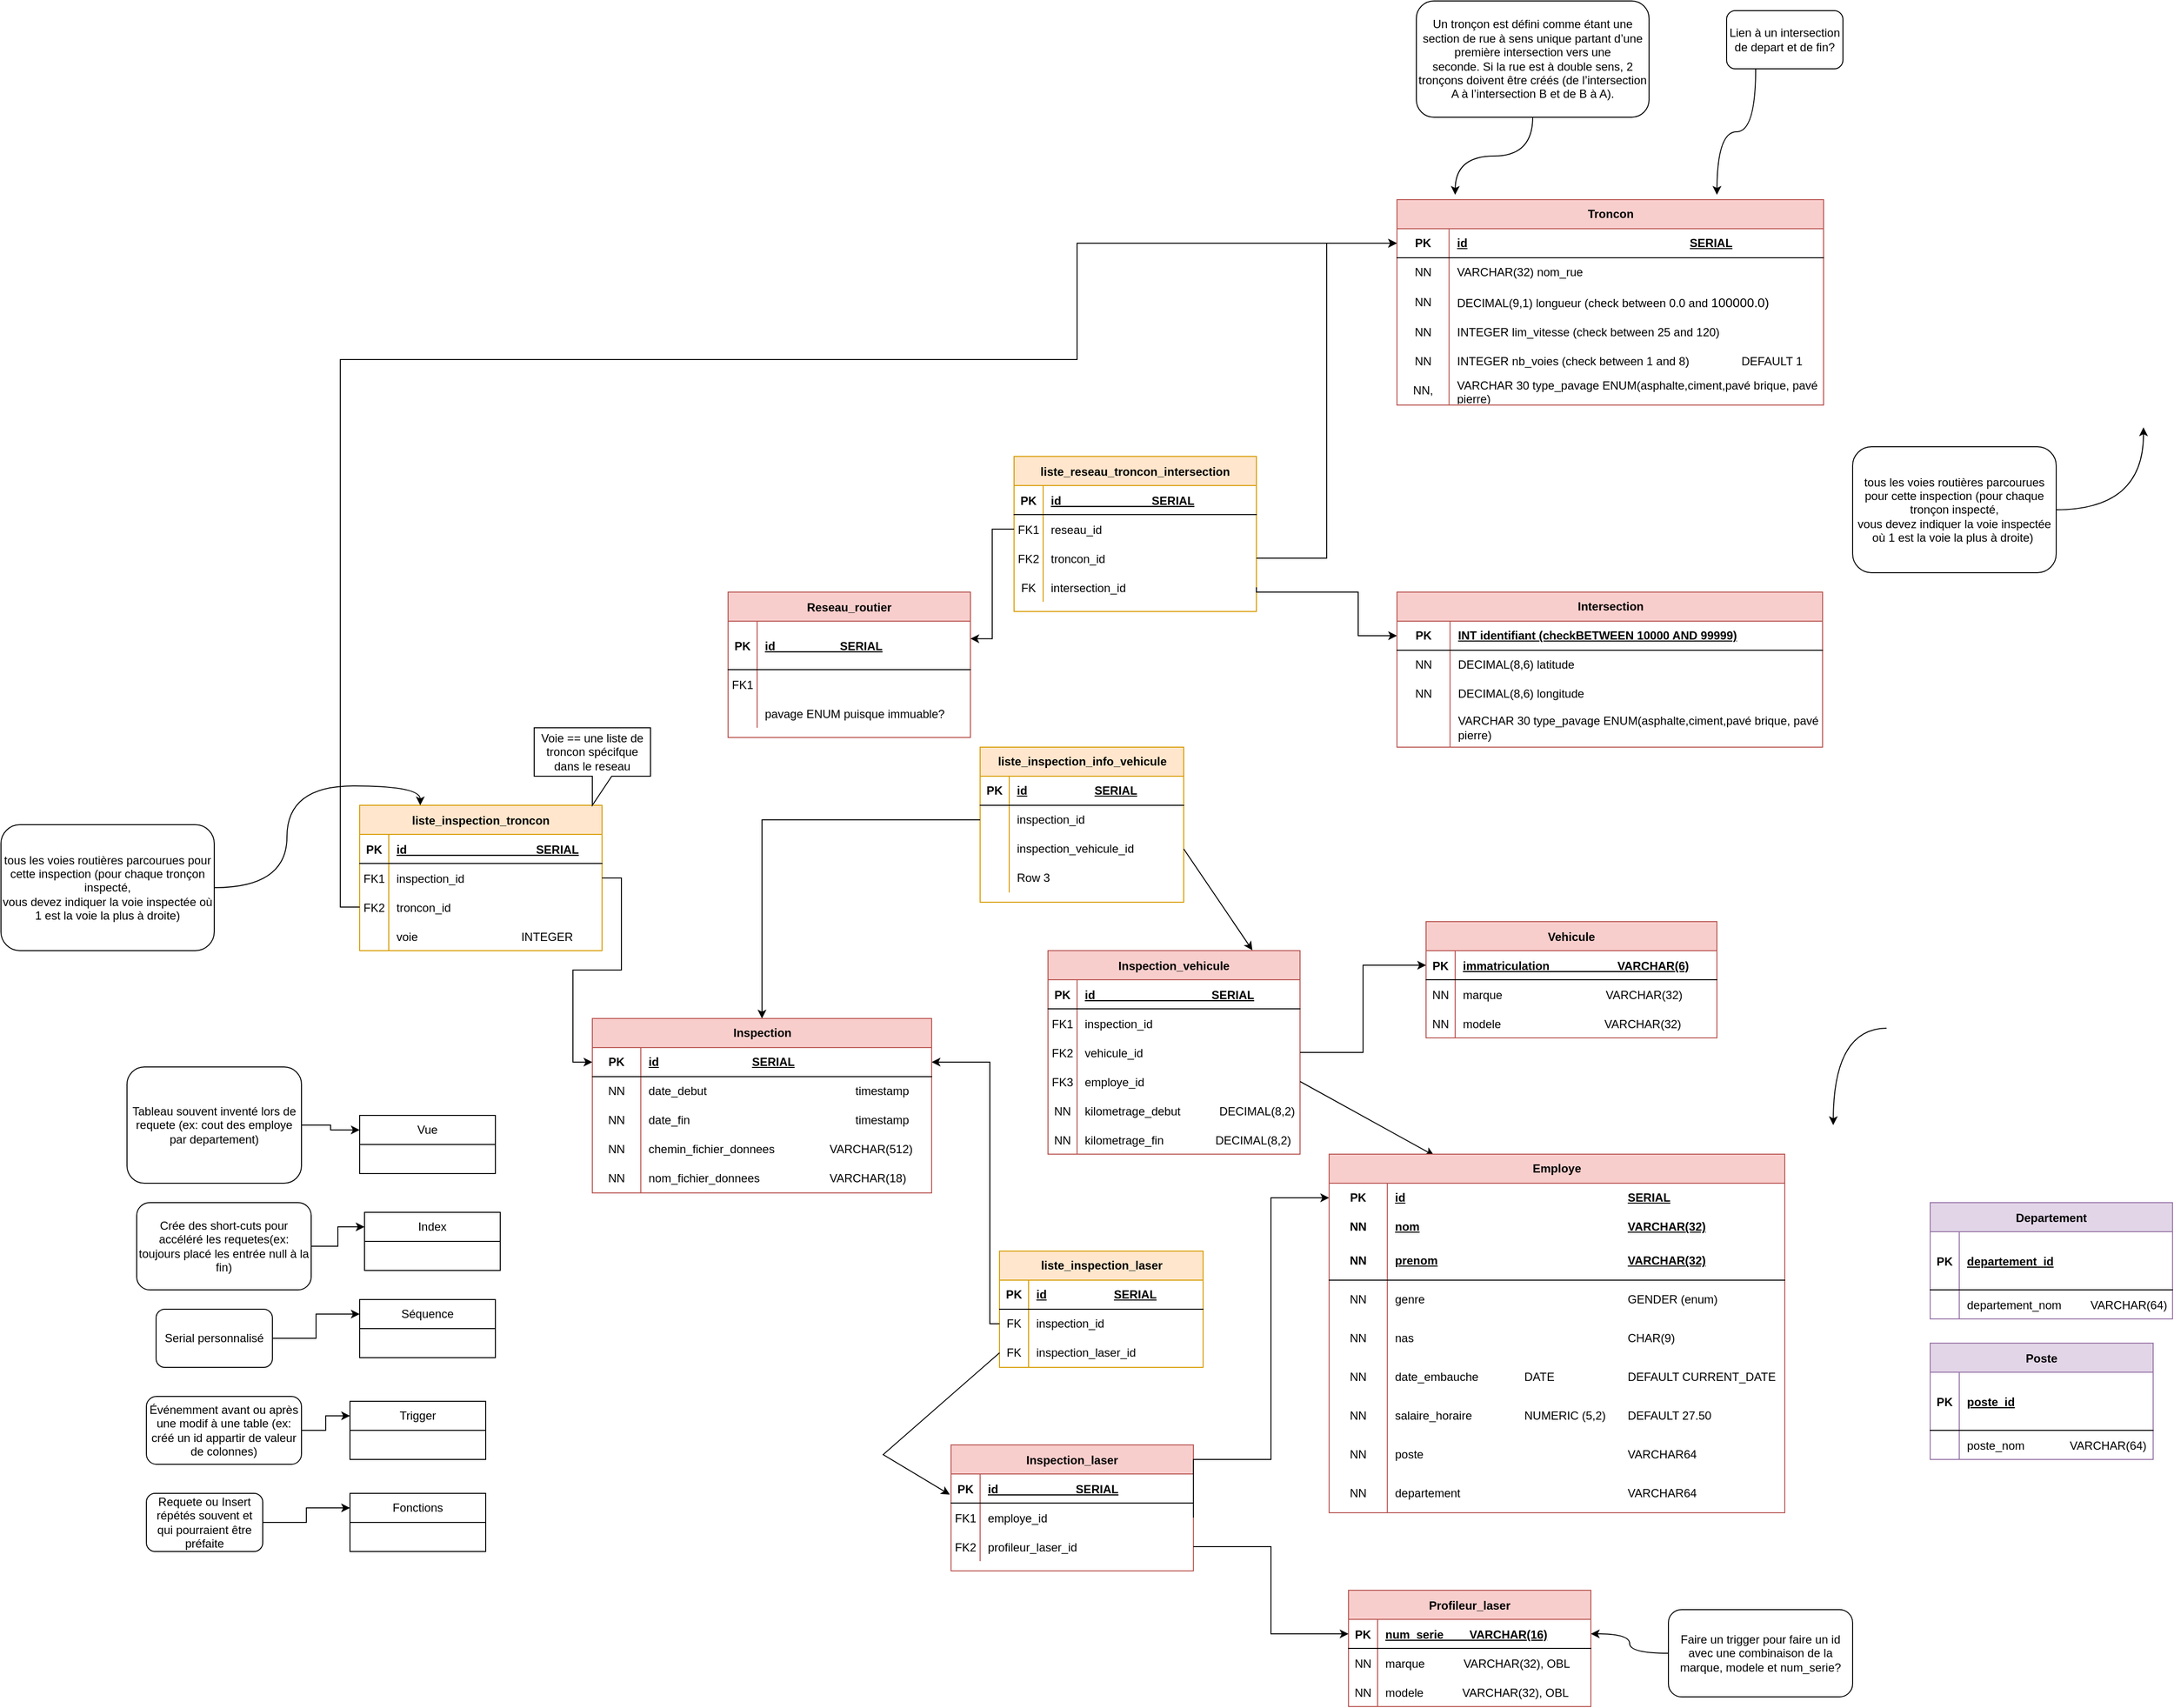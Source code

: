 <mxfile version="24.0.6" type="device">
  <diagram id="R2lEEEUBdFMjLlhIrx00" name="Page-1">
    <mxGraphModel dx="3669" dy="1969" grid="1" gridSize="10" guides="1" tooltips="1" connect="1" arrows="1" fold="1" page="1" pageScale="1" pageWidth="850" pageHeight="1100" math="0" shadow="0" extFonts="Permanent Marker^https://fonts.googleapis.com/css?family=Permanent+Marker">
      <root>
        <mxCell id="0" />
        <mxCell id="1" parent="0" />
        <mxCell id="C-vyLk0tnHw3VtMMgP7b-2" value="Vehicule" style="shape=table;startSize=30;container=1;collapsible=1;childLayout=tableLayout;fixedRows=1;rowLines=0;fontStyle=1;align=center;resizeLast=1;fillColor=#f8cecc;strokeColor=#b85450;" parent="1" vertex="1">
          <mxGeometry x="600" y="740" width="300" height="120" as="geometry">
            <mxRectangle x="600" y="740" width="90" height="30" as="alternateBounds" />
          </mxGeometry>
        </mxCell>
        <mxCell id="C-vyLk0tnHw3VtMMgP7b-3" value="" style="shape=partialRectangle;collapsible=0;dropTarget=0;pointerEvents=0;fillColor=none;points=[[0,0.5],[1,0.5]];portConstraint=eastwest;top=0;left=0;right=0;bottom=1;" parent="C-vyLk0tnHw3VtMMgP7b-2" vertex="1">
          <mxGeometry y="30" width="300" height="30" as="geometry" />
        </mxCell>
        <mxCell id="C-vyLk0tnHw3VtMMgP7b-4" value="PK" style="shape=partialRectangle;overflow=hidden;connectable=0;fillColor=none;top=0;left=0;bottom=0;right=0;fontStyle=1;" parent="C-vyLk0tnHw3VtMMgP7b-3" vertex="1">
          <mxGeometry width="30" height="30" as="geometry">
            <mxRectangle width="30" height="30" as="alternateBounds" />
          </mxGeometry>
        </mxCell>
        <mxCell id="C-vyLk0tnHw3VtMMgP7b-5" value="immatriculation                     VARCHAR(6)" style="shape=partialRectangle;overflow=hidden;connectable=0;fillColor=none;top=0;left=0;bottom=0;right=0;align=left;spacingLeft=6;fontStyle=5;" parent="C-vyLk0tnHw3VtMMgP7b-3" vertex="1">
          <mxGeometry x="30" width="270" height="30" as="geometry">
            <mxRectangle width="270" height="30" as="alternateBounds" />
          </mxGeometry>
        </mxCell>
        <mxCell id="C-vyLk0tnHw3VtMMgP7b-6" value="" style="shape=partialRectangle;collapsible=0;dropTarget=0;pointerEvents=0;fillColor=none;points=[[0,0.5],[1,0.5]];portConstraint=eastwest;top=0;left=0;right=0;bottom=0;" parent="C-vyLk0tnHw3VtMMgP7b-2" vertex="1">
          <mxGeometry y="60" width="300" height="30" as="geometry" />
        </mxCell>
        <mxCell id="C-vyLk0tnHw3VtMMgP7b-7" value="NN" style="shape=partialRectangle;overflow=hidden;connectable=0;fillColor=none;top=0;left=0;bottom=0;right=0;" parent="C-vyLk0tnHw3VtMMgP7b-6" vertex="1">
          <mxGeometry width="30" height="30" as="geometry">
            <mxRectangle width="30" height="30" as="alternateBounds" />
          </mxGeometry>
        </mxCell>
        <mxCell id="C-vyLk0tnHw3VtMMgP7b-8" value="marque                                VARCHAR(32)" style="shape=partialRectangle;overflow=hidden;connectable=0;fillColor=none;top=0;left=0;bottom=0;right=0;align=left;spacingLeft=6;" parent="C-vyLk0tnHw3VtMMgP7b-6" vertex="1">
          <mxGeometry x="30" width="270" height="30" as="geometry">
            <mxRectangle width="270" height="30" as="alternateBounds" />
          </mxGeometry>
        </mxCell>
        <mxCell id="C-vyLk0tnHw3VtMMgP7b-9" value="" style="shape=partialRectangle;collapsible=0;dropTarget=0;pointerEvents=0;fillColor=none;points=[[0,0.5],[1,0.5]];portConstraint=eastwest;top=0;left=0;right=0;bottom=0;" parent="C-vyLk0tnHw3VtMMgP7b-2" vertex="1">
          <mxGeometry y="90" width="300" height="30" as="geometry" />
        </mxCell>
        <mxCell id="C-vyLk0tnHw3VtMMgP7b-10" value="NN" style="shape=partialRectangle;overflow=hidden;connectable=0;fillColor=none;top=0;left=0;bottom=0;right=0;" parent="C-vyLk0tnHw3VtMMgP7b-9" vertex="1">
          <mxGeometry width="30" height="30" as="geometry">
            <mxRectangle width="30" height="30" as="alternateBounds" />
          </mxGeometry>
        </mxCell>
        <mxCell id="C-vyLk0tnHw3VtMMgP7b-11" value="modele                                VARCHAR(32)" style="shape=partialRectangle;overflow=hidden;connectable=0;fillColor=none;top=0;left=0;bottom=0;right=0;align=left;spacingLeft=6;" parent="C-vyLk0tnHw3VtMMgP7b-9" vertex="1">
          <mxGeometry x="30" width="270" height="30" as="geometry">
            <mxRectangle width="270" height="30" as="alternateBounds" />
          </mxGeometry>
        </mxCell>
        <mxCell id="C-vyLk0tnHw3VtMMgP7b-13" value="Reseau_routier" style="shape=table;startSize=30;container=1;collapsible=1;childLayout=tableLayout;fixedRows=1;rowLines=0;fontStyle=1;align=center;resizeLast=1;fillColor=#f8cecc;strokeColor=#b85450;" parent="1" vertex="1">
          <mxGeometry x="-120" y="400" width="250" height="150" as="geometry">
            <mxRectangle x="-120" y="400" width="120" height="30" as="alternateBounds" />
          </mxGeometry>
        </mxCell>
        <mxCell id="C-vyLk0tnHw3VtMMgP7b-14" value="" style="shape=partialRectangle;collapsible=0;dropTarget=0;pointerEvents=0;fillColor=none;points=[[0,0.5],[1,0.5]];portConstraint=eastwest;top=0;left=0;right=0;bottom=1;" parent="C-vyLk0tnHw3VtMMgP7b-13" vertex="1">
          <mxGeometry y="30" width="250" height="50" as="geometry" />
        </mxCell>
        <mxCell id="C-vyLk0tnHw3VtMMgP7b-15" value="PK" style="shape=partialRectangle;overflow=hidden;connectable=0;fillColor=none;top=0;left=0;bottom=0;right=0;fontStyle=1;" parent="C-vyLk0tnHw3VtMMgP7b-14" vertex="1">
          <mxGeometry width="30" height="50" as="geometry">
            <mxRectangle width="30" height="50" as="alternateBounds" />
          </mxGeometry>
        </mxCell>
        <mxCell id="C-vyLk0tnHw3VtMMgP7b-16" value="id                    SERIAL" style="shape=partialRectangle;overflow=hidden;connectable=0;fillColor=none;top=0;left=0;bottom=0;right=0;align=left;spacingLeft=6;fontStyle=5;" parent="C-vyLk0tnHw3VtMMgP7b-14" vertex="1">
          <mxGeometry x="30" width="220" height="50" as="geometry">
            <mxRectangle width="220" height="50" as="alternateBounds" />
          </mxGeometry>
        </mxCell>
        <mxCell id="C-vyLk0tnHw3VtMMgP7b-17" value="" style="shape=partialRectangle;collapsible=0;dropTarget=0;pointerEvents=0;fillColor=none;points=[[0,0.5],[1,0.5]];portConstraint=eastwest;top=0;left=0;right=0;bottom=0;" parent="C-vyLk0tnHw3VtMMgP7b-13" vertex="1">
          <mxGeometry y="80" width="250" height="30" as="geometry" />
        </mxCell>
        <mxCell id="C-vyLk0tnHw3VtMMgP7b-18" value="FK1" style="shape=partialRectangle;overflow=hidden;connectable=0;fillColor=none;top=0;left=0;bottom=0;right=0;" parent="C-vyLk0tnHw3VtMMgP7b-17" vertex="1">
          <mxGeometry width="30" height="30" as="geometry">
            <mxRectangle width="30" height="30" as="alternateBounds" />
          </mxGeometry>
        </mxCell>
        <mxCell id="C-vyLk0tnHw3VtMMgP7b-19" value="" style="shape=partialRectangle;overflow=hidden;connectable=0;fillColor=none;top=0;left=0;bottom=0;right=0;align=left;spacingLeft=6;" parent="C-vyLk0tnHw3VtMMgP7b-17" vertex="1">
          <mxGeometry x="30" width="220" height="30" as="geometry">
            <mxRectangle width="220" height="30" as="alternateBounds" />
          </mxGeometry>
        </mxCell>
        <mxCell id="C-vyLk0tnHw3VtMMgP7b-20" value="" style="shape=partialRectangle;collapsible=0;dropTarget=0;pointerEvents=0;fillColor=none;points=[[0,0.5],[1,0.5]];portConstraint=eastwest;top=0;left=0;right=0;bottom=0;" parent="C-vyLk0tnHw3VtMMgP7b-13" vertex="1">
          <mxGeometry y="110" width="250" height="30" as="geometry" />
        </mxCell>
        <mxCell id="C-vyLk0tnHw3VtMMgP7b-21" value="" style="shape=partialRectangle;overflow=hidden;connectable=0;fillColor=none;top=0;left=0;bottom=0;right=0;" parent="C-vyLk0tnHw3VtMMgP7b-20" vertex="1">
          <mxGeometry width="30" height="30" as="geometry">
            <mxRectangle width="30" height="30" as="alternateBounds" />
          </mxGeometry>
        </mxCell>
        <mxCell id="C-vyLk0tnHw3VtMMgP7b-22" value="pavage ENUM puisque immuable?" style="shape=partialRectangle;overflow=hidden;connectable=0;fillColor=none;top=0;left=0;bottom=0;right=0;align=left;spacingLeft=6;" parent="C-vyLk0tnHw3VtMMgP7b-20" vertex="1">
          <mxGeometry x="30" width="220" height="30" as="geometry">
            <mxRectangle width="220" height="30" as="alternateBounds" />
          </mxGeometry>
        </mxCell>
        <mxCell id="C-vyLk0tnHw3VtMMgP7b-23" value="Profileur_laser" style="shape=table;startSize=30;container=1;collapsible=1;childLayout=tableLayout;fixedRows=1;rowLines=0;fontStyle=1;align=center;resizeLast=1;fillColor=#f8cecc;strokeColor=#b85450;" parent="1" vertex="1">
          <mxGeometry x="520" y="1430" width="250" height="120" as="geometry" />
        </mxCell>
        <mxCell id="C-vyLk0tnHw3VtMMgP7b-24" value="" style="shape=partialRectangle;collapsible=0;dropTarget=0;pointerEvents=0;fillColor=none;points=[[0,0.5],[1,0.5]];portConstraint=eastwest;top=0;left=0;right=0;bottom=1;" parent="C-vyLk0tnHw3VtMMgP7b-23" vertex="1">
          <mxGeometry y="30" width="250" height="30" as="geometry" />
        </mxCell>
        <mxCell id="C-vyLk0tnHw3VtMMgP7b-25" value="PK" style="shape=partialRectangle;overflow=hidden;connectable=0;fillColor=none;top=0;left=0;bottom=0;right=0;fontStyle=1;" parent="C-vyLk0tnHw3VtMMgP7b-24" vertex="1">
          <mxGeometry width="30" height="30" as="geometry">
            <mxRectangle width="30" height="30" as="alternateBounds" />
          </mxGeometry>
        </mxCell>
        <mxCell id="C-vyLk0tnHw3VtMMgP7b-26" value="num_serie        VARCHAR(16)" style="shape=partialRectangle;overflow=hidden;connectable=0;fillColor=none;top=0;left=0;bottom=0;right=0;align=left;spacingLeft=6;fontStyle=5;" parent="C-vyLk0tnHw3VtMMgP7b-24" vertex="1">
          <mxGeometry x="30" width="220" height="30" as="geometry">
            <mxRectangle width="220" height="30" as="alternateBounds" />
          </mxGeometry>
        </mxCell>
        <mxCell id="C-vyLk0tnHw3VtMMgP7b-27" value="" style="shape=partialRectangle;collapsible=0;dropTarget=0;pointerEvents=0;fillColor=none;points=[[0,0.5],[1,0.5]];portConstraint=eastwest;top=0;left=0;right=0;bottom=0;" parent="C-vyLk0tnHw3VtMMgP7b-23" vertex="1">
          <mxGeometry y="60" width="250" height="30" as="geometry" />
        </mxCell>
        <mxCell id="C-vyLk0tnHw3VtMMgP7b-28" value="NN" style="shape=partialRectangle;overflow=hidden;connectable=0;fillColor=none;top=0;left=0;bottom=0;right=0;" parent="C-vyLk0tnHw3VtMMgP7b-27" vertex="1">
          <mxGeometry width="30" height="30" as="geometry">
            <mxRectangle width="30" height="30" as="alternateBounds" />
          </mxGeometry>
        </mxCell>
        <mxCell id="C-vyLk0tnHw3VtMMgP7b-29" value="marque            VARCHAR(32), OBL" style="shape=partialRectangle;overflow=hidden;connectable=0;fillColor=none;top=0;left=0;bottom=0;right=0;align=left;spacingLeft=6;" parent="C-vyLk0tnHw3VtMMgP7b-27" vertex="1">
          <mxGeometry x="30" width="220" height="30" as="geometry">
            <mxRectangle width="220" height="30" as="alternateBounds" />
          </mxGeometry>
        </mxCell>
        <mxCell id="Cfk49-MD2ZqIIwPq4QvF-4" style="shape=partialRectangle;collapsible=0;dropTarget=0;pointerEvents=0;fillColor=none;points=[[0,0.5],[1,0.5]];portConstraint=eastwest;top=0;left=0;right=0;bottom=0;" parent="C-vyLk0tnHw3VtMMgP7b-23" vertex="1">
          <mxGeometry y="90" width="250" height="30" as="geometry" />
        </mxCell>
        <mxCell id="Cfk49-MD2ZqIIwPq4QvF-5" value="NN" style="shape=partialRectangle;overflow=hidden;connectable=0;fillColor=none;top=0;left=0;bottom=0;right=0;" parent="Cfk49-MD2ZqIIwPq4QvF-4" vertex="1">
          <mxGeometry width="30" height="30" as="geometry">
            <mxRectangle width="30" height="30" as="alternateBounds" />
          </mxGeometry>
        </mxCell>
        <mxCell id="Cfk49-MD2ZqIIwPq4QvF-6" value="modele            VARCHAR(32), OBL" style="shape=partialRectangle;overflow=hidden;connectable=0;fillColor=none;top=0;left=0;bottom=0;right=0;align=left;spacingLeft=6;" parent="Cfk49-MD2ZqIIwPq4QvF-4" vertex="1">
          <mxGeometry x="30" width="220" height="30" as="geometry">
            <mxRectangle width="220" height="30" as="alternateBounds" />
          </mxGeometry>
        </mxCell>
        <mxCell id="Cfk49-MD2ZqIIwPq4QvF-22" value="liste_reseau_troncon_intersection" style="shape=table;startSize=30;container=1;collapsible=1;childLayout=tableLayout;fixedRows=1;rowLines=0;fontStyle=1;align=center;resizeLast=1;fillColor=#ffe6cc;strokeColor=#d79b00;" parent="1" vertex="1">
          <mxGeometry x="175" y="260" width="250" height="160" as="geometry">
            <mxRectangle x="175" y="260" width="220" height="30" as="alternateBounds" />
          </mxGeometry>
        </mxCell>
        <mxCell id="Cfk49-MD2ZqIIwPq4QvF-23" value="" style="shape=partialRectangle;collapsible=0;dropTarget=0;pointerEvents=0;fillColor=none;points=[[0,0.5],[1,0.5]];portConstraint=eastwest;top=0;left=0;right=0;bottom=1;" parent="Cfk49-MD2ZqIIwPq4QvF-22" vertex="1">
          <mxGeometry y="30" width="250" height="30" as="geometry" />
        </mxCell>
        <mxCell id="Cfk49-MD2ZqIIwPq4QvF-24" value="PK" style="shape=partialRectangle;overflow=hidden;connectable=0;fillColor=none;top=0;left=0;bottom=0;right=0;fontStyle=1;" parent="Cfk49-MD2ZqIIwPq4QvF-23" vertex="1">
          <mxGeometry width="30" height="30" as="geometry">
            <mxRectangle width="30" height="30" as="alternateBounds" />
          </mxGeometry>
        </mxCell>
        <mxCell id="Cfk49-MD2ZqIIwPq4QvF-25" value="id                            SERIAL" style="shape=partialRectangle;overflow=hidden;connectable=0;fillColor=none;top=0;left=0;bottom=0;right=0;align=left;spacingLeft=6;fontStyle=5;" parent="Cfk49-MD2ZqIIwPq4QvF-23" vertex="1">
          <mxGeometry x="30" width="220" height="30" as="geometry">
            <mxRectangle width="220" height="30" as="alternateBounds" />
          </mxGeometry>
        </mxCell>
        <mxCell id="Cfk49-MD2ZqIIwPq4QvF-26" value="" style="shape=partialRectangle;collapsible=0;dropTarget=0;pointerEvents=0;fillColor=none;points=[[0,0.5],[1,0.5]];portConstraint=eastwest;top=0;left=0;right=0;bottom=0;" parent="Cfk49-MD2ZqIIwPq4QvF-22" vertex="1">
          <mxGeometry y="60" width="250" height="30" as="geometry" />
        </mxCell>
        <mxCell id="Cfk49-MD2ZqIIwPq4QvF-27" value="FK1" style="shape=partialRectangle;overflow=hidden;connectable=0;fillColor=none;top=0;left=0;bottom=0;right=0;" parent="Cfk49-MD2ZqIIwPq4QvF-26" vertex="1">
          <mxGeometry width="30" height="30" as="geometry">
            <mxRectangle width="30" height="30" as="alternateBounds" />
          </mxGeometry>
        </mxCell>
        <mxCell id="Cfk49-MD2ZqIIwPq4QvF-28" value="reseau_id" style="shape=partialRectangle;overflow=hidden;connectable=0;fillColor=none;top=0;left=0;bottom=0;right=0;align=left;spacingLeft=6;" parent="Cfk49-MD2ZqIIwPq4QvF-26" vertex="1">
          <mxGeometry x="30" width="220" height="30" as="geometry">
            <mxRectangle width="220" height="30" as="alternateBounds" />
          </mxGeometry>
        </mxCell>
        <mxCell id="Cfk49-MD2ZqIIwPq4QvF-29" value="" style="shape=partialRectangle;collapsible=0;dropTarget=0;pointerEvents=0;fillColor=none;points=[[0,0.5],[1,0.5]];portConstraint=eastwest;top=0;left=0;right=0;bottom=0;" parent="Cfk49-MD2ZqIIwPq4QvF-22" vertex="1">
          <mxGeometry y="90" width="250" height="30" as="geometry" />
        </mxCell>
        <mxCell id="Cfk49-MD2ZqIIwPq4QvF-30" value="FK2" style="shape=partialRectangle;overflow=hidden;connectable=0;fillColor=none;top=0;left=0;bottom=0;right=0;" parent="Cfk49-MD2ZqIIwPq4QvF-29" vertex="1">
          <mxGeometry width="30" height="30" as="geometry">
            <mxRectangle width="30" height="30" as="alternateBounds" />
          </mxGeometry>
        </mxCell>
        <mxCell id="Cfk49-MD2ZqIIwPq4QvF-31" value="troncon_id" style="shape=partialRectangle;overflow=hidden;connectable=0;fillColor=none;top=0;left=0;bottom=0;right=0;align=left;spacingLeft=6;" parent="Cfk49-MD2ZqIIwPq4QvF-29" vertex="1">
          <mxGeometry x="30" width="220" height="30" as="geometry">
            <mxRectangle width="220" height="30" as="alternateBounds" />
          </mxGeometry>
        </mxCell>
        <mxCell id="HNpGyz6ydOrOyHHForkR-76" style="shape=partialRectangle;collapsible=0;dropTarget=0;pointerEvents=0;fillColor=none;points=[[0,0.5],[1,0.5]];portConstraint=eastwest;top=0;left=0;right=0;bottom=0;" parent="Cfk49-MD2ZqIIwPq4QvF-22" vertex="1">
          <mxGeometry y="120" width="250" height="30" as="geometry" />
        </mxCell>
        <mxCell id="HNpGyz6ydOrOyHHForkR-77" value="FK" style="shape=partialRectangle;overflow=hidden;connectable=0;fillColor=none;top=0;left=0;bottom=0;right=0;" parent="HNpGyz6ydOrOyHHForkR-76" vertex="1">
          <mxGeometry width="30" height="30" as="geometry">
            <mxRectangle width="30" height="30" as="alternateBounds" />
          </mxGeometry>
        </mxCell>
        <mxCell id="HNpGyz6ydOrOyHHForkR-78" value="intersection_id" style="shape=partialRectangle;overflow=hidden;connectable=0;fillColor=none;top=0;left=0;bottom=0;right=0;align=left;spacingLeft=6;" parent="HNpGyz6ydOrOyHHForkR-76" vertex="1">
          <mxGeometry x="30" width="220" height="30" as="geometry">
            <mxRectangle width="220" height="30" as="alternateBounds" />
          </mxGeometry>
        </mxCell>
        <mxCell id="Cfk49-MD2ZqIIwPq4QvF-53" style="edgeStyle=orthogonalEdgeStyle;rounded=0;orthogonalLoop=1;jettySize=auto;html=1;exitX=1;exitY=0.5;exitDx=0;exitDy=0;entryX=0;entryY=0.5;entryDx=0;entryDy=0;" parent="1" source="Cfk49-MD2ZqIIwPq4QvF-29" target="HNpGyz6ydOrOyHHForkR-45" edge="1">
          <mxGeometry relative="1" as="geometry">
            <mxPoint x="599.46" y="289.14" as="targetPoint" />
          </mxGeometry>
        </mxCell>
        <mxCell id="Cfk49-MD2ZqIIwPq4QvF-55" style="edgeStyle=orthogonalEdgeStyle;rounded=0;orthogonalLoop=1;jettySize=auto;html=1;exitX=1;exitY=0.5;exitDx=0;exitDy=0;entryX=0;entryY=0.5;entryDx=0;entryDy=0;" parent="1" source="HNpGyz6ydOrOyHHForkR-76" target="HNpGyz6ydOrOyHHForkR-64" edge="1">
          <mxGeometry relative="1" as="geometry">
            <mxPoint x="500" y="615" as="sourcePoint" />
            <mxPoint x="600" y="575" as="targetPoint" />
            <Array as="points">
              <mxPoint x="425" y="400" />
              <mxPoint x="530" y="400" />
              <mxPoint x="530" y="445" />
            </Array>
          </mxGeometry>
        </mxCell>
        <mxCell id="Cfk49-MD2ZqIIwPq4QvF-66" value="Inspection_vehicule" style="shape=table;startSize=30;container=1;collapsible=1;childLayout=tableLayout;fixedRows=1;rowLines=0;fontStyle=1;align=center;resizeLast=1;fillColor=#f8cecc;strokeColor=#b85450;" parent="1" vertex="1">
          <mxGeometry x="210" y="770" width="260" height="210" as="geometry">
            <mxRectangle x="210" y="770" width="150" height="30" as="alternateBounds" />
          </mxGeometry>
        </mxCell>
        <mxCell id="Cfk49-MD2ZqIIwPq4QvF-67" value="" style="shape=partialRectangle;collapsible=0;dropTarget=0;pointerEvents=0;fillColor=none;points=[[0,0.5],[1,0.5]];portConstraint=eastwest;top=0;left=0;right=0;bottom=1;" parent="Cfk49-MD2ZqIIwPq4QvF-66" vertex="1">
          <mxGeometry y="30" width="260" height="30" as="geometry" />
        </mxCell>
        <mxCell id="Cfk49-MD2ZqIIwPq4QvF-68" value="PK" style="shape=partialRectangle;overflow=hidden;connectable=0;fillColor=none;top=0;left=0;bottom=0;right=0;fontStyle=1;" parent="Cfk49-MD2ZqIIwPq4QvF-67" vertex="1">
          <mxGeometry width="30" height="30" as="geometry">
            <mxRectangle width="30" height="30" as="alternateBounds" />
          </mxGeometry>
        </mxCell>
        <mxCell id="Cfk49-MD2ZqIIwPq4QvF-69" value="id                                    SERIAL" style="shape=partialRectangle;overflow=hidden;connectable=0;fillColor=none;top=0;left=0;bottom=0;right=0;align=left;spacingLeft=6;fontStyle=5;" parent="Cfk49-MD2ZqIIwPq4QvF-67" vertex="1">
          <mxGeometry x="30" width="230" height="30" as="geometry">
            <mxRectangle width="230" height="30" as="alternateBounds" />
          </mxGeometry>
        </mxCell>
        <mxCell id="Cfk49-MD2ZqIIwPq4QvF-70" value="" style="shape=partialRectangle;collapsible=0;dropTarget=0;pointerEvents=0;fillColor=none;points=[[0,0.5],[1,0.5]];portConstraint=eastwest;top=0;left=0;right=0;bottom=0;" parent="Cfk49-MD2ZqIIwPq4QvF-66" vertex="1">
          <mxGeometry y="60" width="260" height="30" as="geometry" />
        </mxCell>
        <mxCell id="Cfk49-MD2ZqIIwPq4QvF-71" value="FK1" style="shape=partialRectangle;overflow=hidden;connectable=0;fillColor=none;top=0;left=0;bottom=0;right=0;" parent="Cfk49-MD2ZqIIwPq4QvF-70" vertex="1">
          <mxGeometry width="30" height="30" as="geometry">
            <mxRectangle width="30" height="30" as="alternateBounds" />
          </mxGeometry>
        </mxCell>
        <mxCell id="Cfk49-MD2ZqIIwPq4QvF-72" value="inspection_id" style="shape=partialRectangle;overflow=hidden;connectable=0;fillColor=none;top=0;left=0;bottom=0;right=0;align=left;spacingLeft=6;" parent="Cfk49-MD2ZqIIwPq4QvF-70" vertex="1">
          <mxGeometry x="30" width="230" height="30" as="geometry">
            <mxRectangle width="230" height="30" as="alternateBounds" />
          </mxGeometry>
        </mxCell>
        <mxCell id="Cfk49-MD2ZqIIwPq4QvF-73" value="" style="shape=partialRectangle;collapsible=0;dropTarget=0;pointerEvents=0;fillColor=none;points=[[0,0.5],[1,0.5]];portConstraint=eastwest;top=0;left=0;right=0;bottom=0;" parent="Cfk49-MD2ZqIIwPq4QvF-66" vertex="1">
          <mxGeometry y="90" width="260" height="30" as="geometry" />
        </mxCell>
        <mxCell id="Cfk49-MD2ZqIIwPq4QvF-74" value="FK2" style="shape=partialRectangle;overflow=hidden;connectable=0;fillColor=none;top=0;left=0;bottom=0;right=0;" parent="Cfk49-MD2ZqIIwPq4QvF-73" vertex="1">
          <mxGeometry width="30" height="30" as="geometry">
            <mxRectangle width="30" height="30" as="alternateBounds" />
          </mxGeometry>
        </mxCell>
        <mxCell id="Cfk49-MD2ZqIIwPq4QvF-75" value="vehicule_id" style="shape=partialRectangle;overflow=hidden;connectable=0;fillColor=none;top=0;left=0;bottom=0;right=0;align=left;spacingLeft=6;" parent="Cfk49-MD2ZqIIwPq4QvF-73" vertex="1">
          <mxGeometry x="30" width="230" height="30" as="geometry">
            <mxRectangle width="230" height="30" as="alternateBounds" />
          </mxGeometry>
        </mxCell>
        <mxCell id="Cfk49-MD2ZqIIwPq4QvF-100" style="shape=partialRectangle;collapsible=0;dropTarget=0;pointerEvents=0;fillColor=none;points=[[0,0.5],[1,0.5]];portConstraint=eastwest;top=0;left=0;right=0;bottom=0;" parent="Cfk49-MD2ZqIIwPq4QvF-66" vertex="1">
          <mxGeometry y="120" width="260" height="30" as="geometry" />
        </mxCell>
        <mxCell id="Cfk49-MD2ZqIIwPq4QvF-101" value="FK3" style="shape=partialRectangle;overflow=hidden;connectable=0;fillColor=none;top=0;left=0;bottom=0;right=0;" parent="Cfk49-MD2ZqIIwPq4QvF-100" vertex="1">
          <mxGeometry width="30" height="30" as="geometry">
            <mxRectangle width="30" height="30" as="alternateBounds" />
          </mxGeometry>
        </mxCell>
        <mxCell id="Cfk49-MD2ZqIIwPq4QvF-102" value="employe_id" style="shape=partialRectangle;overflow=hidden;connectable=0;fillColor=none;top=0;left=0;bottom=0;right=0;align=left;spacingLeft=6;" parent="Cfk49-MD2ZqIIwPq4QvF-100" vertex="1">
          <mxGeometry x="30" width="230" height="30" as="geometry">
            <mxRectangle width="230" height="30" as="alternateBounds" />
          </mxGeometry>
        </mxCell>
        <mxCell id="HNpGyz6ydOrOyHHForkR-92" style="shape=partialRectangle;collapsible=0;dropTarget=0;pointerEvents=0;fillColor=none;points=[[0,0.5],[1,0.5]];portConstraint=eastwest;top=0;left=0;right=0;bottom=0;" parent="Cfk49-MD2ZqIIwPq4QvF-66" vertex="1">
          <mxGeometry y="150" width="260" height="30" as="geometry" />
        </mxCell>
        <mxCell id="HNpGyz6ydOrOyHHForkR-93" value="NN" style="shape=partialRectangle;overflow=hidden;connectable=0;fillColor=none;top=0;left=0;bottom=0;right=0;" parent="HNpGyz6ydOrOyHHForkR-92" vertex="1">
          <mxGeometry width="30" height="30" as="geometry">
            <mxRectangle width="30" height="30" as="alternateBounds" />
          </mxGeometry>
        </mxCell>
        <mxCell id="HNpGyz6ydOrOyHHForkR-94" value="kilometrage_debut            DECIMAL(8,2)" style="shape=partialRectangle;overflow=hidden;connectable=0;fillColor=none;top=0;left=0;bottom=0;right=0;align=left;spacingLeft=6;" parent="HNpGyz6ydOrOyHHForkR-92" vertex="1">
          <mxGeometry x="30" width="230" height="30" as="geometry">
            <mxRectangle width="230" height="30" as="alternateBounds" />
          </mxGeometry>
        </mxCell>
        <mxCell id="HNpGyz6ydOrOyHHForkR-95" style="shape=partialRectangle;collapsible=0;dropTarget=0;pointerEvents=0;fillColor=none;points=[[0,0.5],[1,0.5]];portConstraint=eastwest;top=0;left=0;right=0;bottom=0;" parent="Cfk49-MD2ZqIIwPq4QvF-66" vertex="1">
          <mxGeometry y="180" width="260" height="30" as="geometry" />
        </mxCell>
        <mxCell id="HNpGyz6ydOrOyHHForkR-96" value="NN" style="shape=partialRectangle;overflow=hidden;connectable=0;fillColor=none;top=0;left=0;bottom=0;right=0;" parent="HNpGyz6ydOrOyHHForkR-95" vertex="1">
          <mxGeometry width="30" height="30" as="geometry">
            <mxRectangle width="30" height="30" as="alternateBounds" />
          </mxGeometry>
        </mxCell>
        <mxCell id="HNpGyz6ydOrOyHHForkR-97" value="kilometrage_fin                DECIMAL(8,2)" style="shape=partialRectangle;overflow=hidden;connectable=0;fillColor=none;top=0;left=0;bottom=0;right=0;align=left;spacingLeft=6;" parent="HNpGyz6ydOrOyHHForkR-95" vertex="1">
          <mxGeometry x="30" width="230" height="30" as="geometry">
            <mxRectangle width="230" height="30" as="alternateBounds" />
          </mxGeometry>
        </mxCell>
        <mxCell id="Cfk49-MD2ZqIIwPq4QvF-87" style="edgeStyle=orthogonalEdgeStyle;rounded=0;orthogonalLoop=1;jettySize=auto;html=1;exitX=1;exitY=0.5;exitDx=0;exitDy=0;entryX=0;entryY=0.5;entryDx=0;entryDy=0;" parent="1" source="Cfk49-MD2ZqIIwPq4QvF-73" target="C-vyLk0tnHw3VtMMgP7b-3" edge="1">
          <mxGeometry relative="1" as="geometry" />
        </mxCell>
        <mxCell id="Cfk49-MD2ZqIIwPq4QvF-88" value="Inspection_laser" style="shape=table;startSize=30;container=1;collapsible=1;childLayout=tableLayout;fixedRows=1;rowLines=0;fontStyle=1;align=center;resizeLast=1;fillColor=#f8cecc;strokeColor=#b85450;" parent="1" vertex="1">
          <mxGeometry x="110" y="1280" width="250" height="130" as="geometry" />
        </mxCell>
        <mxCell id="Cfk49-MD2ZqIIwPq4QvF-89" value="" style="shape=partialRectangle;collapsible=0;dropTarget=0;pointerEvents=0;fillColor=none;points=[[0,0.5],[1,0.5]];portConstraint=eastwest;top=0;left=0;right=0;bottom=1;" parent="Cfk49-MD2ZqIIwPq4QvF-88" vertex="1">
          <mxGeometry y="30" width="250" height="30" as="geometry" />
        </mxCell>
        <mxCell id="Cfk49-MD2ZqIIwPq4QvF-90" value="PK" style="shape=partialRectangle;overflow=hidden;connectable=0;fillColor=none;top=0;left=0;bottom=0;right=0;fontStyle=1;" parent="Cfk49-MD2ZqIIwPq4QvF-89" vertex="1">
          <mxGeometry width="30" height="30" as="geometry">
            <mxRectangle width="30" height="30" as="alternateBounds" />
          </mxGeometry>
        </mxCell>
        <mxCell id="Cfk49-MD2ZqIIwPq4QvF-91" value="id                        SERIAL" style="shape=partialRectangle;overflow=hidden;connectable=0;fillColor=none;top=0;left=0;bottom=0;right=0;align=left;spacingLeft=6;fontStyle=5;" parent="Cfk49-MD2ZqIIwPq4QvF-89" vertex="1">
          <mxGeometry x="30" width="220" height="30" as="geometry">
            <mxRectangle width="220" height="30" as="alternateBounds" />
          </mxGeometry>
        </mxCell>
        <mxCell id="Cfk49-MD2ZqIIwPq4QvF-95" value="" style="shape=partialRectangle;collapsible=0;dropTarget=0;pointerEvents=0;fillColor=none;points=[[0,0.5],[1,0.5]];portConstraint=eastwest;top=0;left=0;right=0;bottom=0;" parent="Cfk49-MD2ZqIIwPq4QvF-88" vertex="1">
          <mxGeometry y="60" width="250" height="30" as="geometry" />
        </mxCell>
        <mxCell id="Cfk49-MD2ZqIIwPq4QvF-96" value="FK1" style="shape=partialRectangle;overflow=hidden;connectable=0;fillColor=none;top=0;left=0;bottom=0;right=0;" parent="Cfk49-MD2ZqIIwPq4QvF-95" vertex="1">
          <mxGeometry width="30" height="30" as="geometry">
            <mxRectangle width="30" height="30" as="alternateBounds" />
          </mxGeometry>
        </mxCell>
        <mxCell id="Cfk49-MD2ZqIIwPq4QvF-97" value="employe_id" style="shape=partialRectangle;overflow=hidden;connectable=0;fillColor=none;top=0;left=0;bottom=0;right=0;align=left;spacingLeft=6;" parent="Cfk49-MD2ZqIIwPq4QvF-95" vertex="1">
          <mxGeometry x="30" width="220" height="30" as="geometry">
            <mxRectangle width="220" height="30" as="alternateBounds" />
          </mxGeometry>
        </mxCell>
        <mxCell id="Cfk49-MD2ZqIIwPq4QvF-104" style="shape=partialRectangle;collapsible=0;dropTarget=0;pointerEvents=0;fillColor=none;points=[[0,0.5],[1,0.5]];portConstraint=eastwest;top=0;left=0;right=0;bottom=0;" parent="Cfk49-MD2ZqIIwPq4QvF-88" vertex="1">
          <mxGeometry y="90" width="250" height="30" as="geometry" />
        </mxCell>
        <mxCell id="Cfk49-MD2ZqIIwPq4QvF-105" value="FK2" style="shape=partialRectangle;overflow=hidden;connectable=0;fillColor=none;top=0;left=0;bottom=0;right=0;" parent="Cfk49-MD2ZqIIwPq4QvF-104" vertex="1">
          <mxGeometry width="30" height="30" as="geometry">
            <mxRectangle width="30" height="30" as="alternateBounds" />
          </mxGeometry>
        </mxCell>
        <mxCell id="Cfk49-MD2ZqIIwPq4QvF-106" value="profileur_laser_id" style="shape=partialRectangle;overflow=hidden;connectable=0;fillColor=none;top=0;left=0;bottom=0;right=0;align=left;spacingLeft=6;" parent="Cfk49-MD2ZqIIwPq4QvF-104" vertex="1">
          <mxGeometry x="30" width="220" height="30" as="geometry">
            <mxRectangle width="220" height="30" as="alternateBounds" />
          </mxGeometry>
        </mxCell>
        <mxCell id="Cfk49-MD2ZqIIwPq4QvF-103" style="rounded=0;orthogonalLoop=1;jettySize=auto;html=1;exitX=1;exitY=0.5;exitDx=0;exitDy=0;entryX=-0.007;entryY=0.189;entryDx=0;entryDy=0;entryPerimeter=0;" parent="1" source="Cfk49-MD2ZqIIwPq4QvF-100" edge="1">
          <mxGeometry relative="1" as="geometry">
            <mxPoint x="608.25" y="981.34" as="targetPoint" />
          </mxGeometry>
        </mxCell>
        <mxCell id="Cfk49-MD2ZqIIwPq4QvF-107" style="edgeStyle=orthogonalEdgeStyle;rounded=0;orthogonalLoop=1;jettySize=auto;html=1;exitX=1;exitY=0.5;exitDx=0;exitDy=0;entryX=0;entryY=0.5;entryDx=0;entryDy=0;" parent="1" source="Cfk49-MD2ZqIIwPq4QvF-95" target="HNpGyz6ydOrOyHHForkR-13" edge="1">
          <mxGeometry relative="1" as="geometry">
            <mxPoint x="606.75" y="1010.5" as="targetPoint" />
            <Array as="points">
              <mxPoint x="360" y="1295" />
              <mxPoint x="440" y="1295" />
              <mxPoint x="440" y="1025" />
            </Array>
          </mxGeometry>
        </mxCell>
        <mxCell id="Cfk49-MD2ZqIIwPq4QvF-108" style="edgeStyle=orthogonalEdgeStyle;rounded=0;orthogonalLoop=1;jettySize=auto;html=1;exitX=1;exitY=0.5;exitDx=0;exitDy=0;entryX=0;entryY=0.5;entryDx=0;entryDy=0;" parent="1" source="Cfk49-MD2ZqIIwPq4QvF-104" target="C-vyLk0tnHw3VtMMgP7b-24" edge="1">
          <mxGeometry relative="1" as="geometry" />
        </mxCell>
        <mxCell id="Cfk49-MD2ZqIIwPq4QvF-121" style="edgeStyle=orthogonalEdgeStyle;rounded=0;orthogonalLoop=1;jettySize=auto;html=1;exitX=0;exitY=0.5;exitDx=0;exitDy=0;entryX=1;entryY=0.361;entryDx=0;entryDy=0;entryPerimeter=0;" parent="1" source="Cfk49-MD2ZqIIwPq4QvF-26" target="C-vyLk0tnHw3VtMMgP7b-14" edge="1">
          <mxGeometry relative="1" as="geometry" />
        </mxCell>
        <mxCell id="Cfk49-MD2ZqIIwPq4QvF-144" value="liste_inspection_troncon" style="shape=table;startSize=30;container=1;collapsible=1;childLayout=tableLayout;fixedRows=1;rowLines=0;fontStyle=1;align=center;resizeLast=1;fillColor=#ffe6cc;strokeColor=#d79b00;" parent="1" vertex="1">
          <mxGeometry x="-500" y="620" width="250" height="150" as="geometry">
            <mxRectangle x="-500" y="620" width="170" height="30" as="alternateBounds" />
          </mxGeometry>
        </mxCell>
        <mxCell id="Cfk49-MD2ZqIIwPq4QvF-145" value="" style="shape=partialRectangle;collapsible=0;dropTarget=0;pointerEvents=0;fillColor=none;points=[[0,0.5],[1,0.5]];portConstraint=eastwest;top=0;left=0;right=0;bottom=1;" parent="Cfk49-MD2ZqIIwPq4QvF-144" vertex="1">
          <mxGeometry y="30" width="250" height="30" as="geometry" />
        </mxCell>
        <mxCell id="Cfk49-MD2ZqIIwPq4QvF-146" value="PK" style="shape=partialRectangle;overflow=hidden;connectable=0;fillColor=none;top=0;left=0;bottom=0;right=0;fontStyle=1;" parent="Cfk49-MD2ZqIIwPq4QvF-145" vertex="1">
          <mxGeometry width="30" height="30" as="geometry">
            <mxRectangle width="30" height="30" as="alternateBounds" />
          </mxGeometry>
        </mxCell>
        <mxCell id="Cfk49-MD2ZqIIwPq4QvF-147" value="id                                        SERIAL" style="shape=partialRectangle;overflow=hidden;connectable=0;fillColor=none;top=0;left=0;bottom=0;right=0;align=left;spacingLeft=6;fontStyle=5;" parent="Cfk49-MD2ZqIIwPq4QvF-145" vertex="1">
          <mxGeometry x="30" width="220" height="30" as="geometry">
            <mxRectangle width="220" height="30" as="alternateBounds" />
          </mxGeometry>
        </mxCell>
        <mxCell id="Cfk49-MD2ZqIIwPq4QvF-148" value="" style="shape=partialRectangle;collapsible=0;dropTarget=0;pointerEvents=0;fillColor=none;points=[[0,0.5],[1,0.5]];portConstraint=eastwest;top=0;left=0;right=0;bottom=0;" parent="Cfk49-MD2ZqIIwPq4QvF-144" vertex="1">
          <mxGeometry y="60" width="250" height="30" as="geometry" />
        </mxCell>
        <mxCell id="Cfk49-MD2ZqIIwPq4QvF-149" value="FK1" style="shape=partialRectangle;overflow=hidden;connectable=0;fillColor=none;top=0;left=0;bottom=0;right=0;" parent="Cfk49-MD2ZqIIwPq4QvF-148" vertex="1">
          <mxGeometry width="30" height="30" as="geometry">
            <mxRectangle width="30" height="30" as="alternateBounds" />
          </mxGeometry>
        </mxCell>
        <mxCell id="Cfk49-MD2ZqIIwPq4QvF-150" value="inspection_id" style="shape=partialRectangle;overflow=hidden;connectable=0;fillColor=none;top=0;left=0;bottom=0;right=0;align=left;spacingLeft=6;" parent="Cfk49-MD2ZqIIwPq4QvF-148" vertex="1">
          <mxGeometry x="30" width="220" height="30" as="geometry">
            <mxRectangle width="220" height="30" as="alternateBounds" />
          </mxGeometry>
        </mxCell>
        <mxCell id="Cfk49-MD2ZqIIwPq4QvF-151" value="" style="shape=partialRectangle;collapsible=0;dropTarget=0;pointerEvents=0;fillColor=none;points=[[0,0.5],[1,0.5]];portConstraint=eastwest;top=0;left=0;right=0;bottom=0;" parent="Cfk49-MD2ZqIIwPq4QvF-144" vertex="1">
          <mxGeometry y="90" width="250" height="30" as="geometry" />
        </mxCell>
        <mxCell id="Cfk49-MD2ZqIIwPq4QvF-152" value="FK2" style="shape=partialRectangle;overflow=hidden;connectable=0;fillColor=none;top=0;left=0;bottom=0;right=0;" parent="Cfk49-MD2ZqIIwPq4QvF-151" vertex="1">
          <mxGeometry width="30" height="30" as="geometry">
            <mxRectangle width="30" height="30" as="alternateBounds" />
          </mxGeometry>
        </mxCell>
        <mxCell id="Cfk49-MD2ZqIIwPq4QvF-153" value="troncon_id" style="shape=partialRectangle;overflow=hidden;connectable=0;fillColor=none;top=0;left=0;bottom=0;right=0;align=left;spacingLeft=6;" parent="Cfk49-MD2ZqIIwPq4QvF-151" vertex="1">
          <mxGeometry x="30" width="220" height="30" as="geometry">
            <mxRectangle width="220" height="30" as="alternateBounds" />
          </mxGeometry>
        </mxCell>
        <mxCell id="HNpGyz6ydOrOyHHForkR-1" style="shape=partialRectangle;collapsible=0;dropTarget=0;pointerEvents=0;fillColor=none;points=[[0,0.5],[1,0.5]];portConstraint=eastwest;top=0;left=0;right=0;bottom=0;" parent="Cfk49-MD2ZqIIwPq4QvF-144" vertex="1">
          <mxGeometry y="120" width="250" height="30" as="geometry" />
        </mxCell>
        <mxCell id="HNpGyz6ydOrOyHHForkR-2" style="shape=partialRectangle;overflow=hidden;connectable=0;fillColor=none;top=0;left=0;bottom=0;right=0;" parent="HNpGyz6ydOrOyHHForkR-1" vertex="1">
          <mxGeometry width="30" height="30" as="geometry">
            <mxRectangle width="30" height="30" as="alternateBounds" />
          </mxGeometry>
        </mxCell>
        <mxCell id="HNpGyz6ydOrOyHHForkR-3" value="voie                                INTEGER" style="shape=partialRectangle;overflow=hidden;connectable=0;fillColor=none;top=0;left=0;bottom=0;right=0;align=left;spacingLeft=6;" parent="HNpGyz6ydOrOyHHForkR-1" vertex="1">
          <mxGeometry x="30" width="220" height="30" as="geometry">
            <mxRectangle width="220" height="30" as="alternateBounds" />
          </mxGeometry>
        </mxCell>
        <mxCell id="Cfk49-MD2ZqIIwPq4QvF-154" style="edgeStyle=orthogonalEdgeStyle;rounded=0;orthogonalLoop=1;jettySize=auto;html=1;exitX=1;exitY=0.5;exitDx=0;exitDy=0;" parent="1" source="Cfk49-MD2ZqIIwPq4QvF-148" target="HNpGyz6ydOrOyHHForkR-130" edge="1">
          <mxGeometry relative="1" as="geometry">
            <mxPoint x="-174.25" y="821.36" as="targetPoint" />
          </mxGeometry>
        </mxCell>
        <mxCell id="Cfk49-MD2ZqIIwPq4QvF-158" style="edgeStyle=orthogonalEdgeStyle;rounded=0;orthogonalLoop=1;jettySize=auto;html=1;exitX=0;exitY=0.5;exitDx=0;exitDy=0;entryX=0;entryY=0.5;entryDx=0;entryDy=0;" parent="1" source="Cfk49-MD2ZqIIwPq4QvF-151" target="HNpGyz6ydOrOyHHForkR-45" edge="1">
          <mxGeometry relative="1" as="geometry">
            <Array as="points">
              <mxPoint x="-520" y="725" />
              <mxPoint x="-520" y="160" />
              <mxPoint x="240" y="160" />
              <mxPoint x="240" y="40" />
            </Array>
            <mxPoint x="600" y="248.7" as="targetPoint" />
          </mxGeometry>
        </mxCell>
        <mxCell id="Cfk49-MD2ZqIIwPq4QvF-161" value="Voie == une liste de troncon spécifque dans le reseau" style="shape=callout;whiteSpace=wrap;html=1;perimeter=calloutPerimeter;" parent="1" vertex="1">
          <mxGeometry x="-320" y="540" width="120" height="80" as="geometry" />
        </mxCell>
        <mxCell id="Cfk49-MD2ZqIIwPq4QvF-184" value="Departement" style="shape=table;startSize=30;container=1;collapsible=1;childLayout=tableLayout;fixedRows=1;rowLines=0;fontStyle=1;align=center;resizeLast=1;fillColor=#e1d5e7;strokeColor=#9673a6;" parent="1" vertex="1">
          <mxGeometry x="1120" y="1030" width="250.0" height="120" as="geometry">
            <mxRectangle x="1120" y="1030" width="110" height="30" as="alternateBounds" />
          </mxGeometry>
        </mxCell>
        <mxCell id="Cfk49-MD2ZqIIwPq4QvF-185" value="" style="shape=partialRectangle;collapsible=0;dropTarget=0;pointerEvents=0;fillColor=none;points=[[0,0.5],[1,0.5]];portConstraint=eastwest;top=0;left=0;right=0;bottom=1;" parent="Cfk49-MD2ZqIIwPq4QvF-184" vertex="1">
          <mxGeometry y="30" width="250.0" height="60" as="geometry" />
        </mxCell>
        <mxCell id="Cfk49-MD2ZqIIwPq4QvF-186" value="PK" style="shape=partialRectangle;overflow=hidden;connectable=0;fillColor=none;top=0;left=0;bottom=0;right=0;fontStyle=1;" parent="Cfk49-MD2ZqIIwPq4QvF-185" vertex="1">
          <mxGeometry width="30" height="60" as="geometry">
            <mxRectangle width="30" height="60" as="alternateBounds" />
          </mxGeometry>
        </mxCell>
        <mxCell id="Cfk49-MD2ZqIIwPq4QvF-187" value="departement_id" style="shape=partialRectangle;overflow=hidden;connectable=0;fillColor=none;top=0;left=0;bottom=0;right=0;align=left;spacingLeft=6;fontStyle=5;" parent="Cfk49-MD2ZqIIwPq4QvF-185" vertex="1">
          <mxGeometry x="30" width="220.0" height="60" as="geometry">
            <mxRectangle width="220.0" height="60" as="alternateBounds" />
          </mxGeometry>
        </mxCell>
        <mxCell id="Cfk49-MD2ZqIIwPq4QvF-188" value="" style="shape=partialRectangle;collapsible=0;dropTarget=0;pointerEvents=0;fillColor=none;points=[[0,0.5],[1,0.5]];portConstraint=eastwest;top=0;left=0;right=0;bottom=0;" parent="Cfk49-MD2ZqIIwPq4QvF-184" vertex="1">
          <mxGeometry y="90" width="250.0" height="30" as="geometry" />
        </mxCell>
        <mxCell id="Cfk49-MD2ZqIIwPq4QvF-189" value="" style="shape=partialRectangle;overflow=hidden;connectable=0;fillColor=none;top=0;left=0;bottom=0;right=0;" parent="Cfk49-MD2ZqIIwPq4QvF-188" vertex="1">
          <mxGeometry width="30" height="30" as="geometry">
            <mxRectangle width="30" height="30" as="alternateBounds" />
          </mxGeometry>
        </mxCell>
        <mxCell id="Cfk49-MD2ZqIIwPq4QvF-190" value="departement_nom         VARCHAR(64)" style="shape=partialRectangle;overflow=hidden;connectable=0;fillColor=none;top=0;left=0;bottom=0;right=0;align=left;spacingLeft=6;" parent="Cfk49-MD2ZqIIwPq4QvF-188" vertex="1">
          <mxGeometry x="30" width="220.0" height="30" as="geometry">
            <mxRectangle width="220.0" height="30" as="alternateBounds" />
          </mxGeometry>
        </mxCell>
        <mxCell id="Cfk49-MD2ZqIIwPq4QvF-208" style="edgeStyle=orthogonalEdgeStyle;rounded=0;orthogonalLoop=1;jettySize=auto;html=1;exitX=0.25;exitY=1;exitDx=0;exitDy=0;curved=1;" parent="1" source="Cfk49-MD2ZqIIwPq4QvF-200" edge="1">
          <mxGeometry relative="1" as="geometry">
            <mxPoint x="900" y="-10" as="targetPoint" />
          </mxGeometry>
        </mxCell>
        <mxCell id="Cfk49-MD2ZqIIwPq4QvF-200" value="Lien à un intersection de depart et de fin?" style="rounded=1;whiteSpace=wrap;html=1;" parent="1" vertex="1">
          <mxGeometry x="910" y="-200" width="120" height="60" as="geometry" />
        </mxCell>
        <mxCell id="Cfk49-MD2ZqIIwPq4QvF-210" style="edgeStyle=orthogonalEdgeStyle;rounded=0;orthogonalLoop=1;jettySize=auto;html=1;entryX=1;entryY=0.5;entryDx=0;entryDy=0;curved=1;" parent="1" source="Cfk49-MD2ZqIIwPq4QvF-202" edge="1">
          <mxGeometry relative="1" as="geometry">
            <mxPoint x="1340" y="230" as="targetPoint" />
          </mxGeometry>
        </mxCell>
        <mxCell id="Cfk49-MD2ZqIIwPq4QvF-202" value="tous les voies routières parcourues pour cette inspection (pour chaque tronçon inspecté,&lt;br/&gt;vous devez indiquer la voie inspectée où 1 est la voie la plus à droite)&amp;nbsp;" style="rounded=1;whiteSpace=wrap;html=1;" parent="1" vertex="1">
          <mxGeometry x="1040" y="250" width="210" height="130" as="geometry" />
        </mxCell>
        <mxCell id="Cfk49-MD2ZqIIwPq4QvF-207" style="edgeStyle=orthogonalEdgeStyle;rounded=0;orthogonalLoop=1;jettySize=auto;html=1;exitX=0.5;exitY=1;exitDx=0;exitDy=0;curved=1;" parent="1" source="Cfk49-MD2ZqIIwPq4QvF-206" edge="1">
          <mxGeometry relative="1" as="geometry">
            <mxPoint x="630" y="-10" as="targetPoint" />
          </mxGeometry>
        </mxCell>
        <mxCell id="Cfk49-MD2ZqIIwPq4QvF-206" value="Un tronçon est défini comme étant une section de rue à sens unique partant d’une première intersection vers une&lt;br&gt;seconde. Si la rue est à double sens, 2 tronçons doivent être créés (de l’intersection A à l’intersection B et de B à A)." style="rounded=1;whiteSpace=wrap;html=1;" parent="1" vertex="1">
          <mxGeometry x="590" y="-210" width="240" height="120" as="geometry" />
        </mxCell>
        <mxCell id="Cfk49-MD2ZqIIwPq4QvF-220" style="edgeStyle=orthogonalEdgeStyle;rounded=0;orthogonalLoop=1;jettySize=auto;html=1;entryX=0.25;entryY=0;entryDx=0;entryDy=0;curved=1;" parent="1" source="Cfk49-MD2ZqIIwPq4QvF-213" target="Cfk49-MD2ZqIIwPq4QvF-144" edge="1">
          <mxGeometry relative="1" as="geometry" />
        </mxCell>
        <mxCell id="Cfk49-MD2ZqIIwPq4QvF-213" value="tous les voies routières parcourues pour cette inspection (pour chaque tronçon inspecté,&lt;br&gt;vous devez indiquer la voie inspectée où 1 est la voie la plus à droite)" style="rounded=1;whiteSpace=wrap;html=1;" parent="1" vertex="1">
          <mxGeometry x="-870" y="640" width="220" height="130" as="geometry" />
        </mxCell>
        <mxCell id="Cfk49-MD2ZqIIwPq4QvF-219" style="edgeStyle=orthogonalEdgeStyle;rounded=0;orthogonalLoop=1;jettySize=auto;html=1;entryX=1;entryY=0.5;entryDx=0;entryDy=0;curved=1;" parent="1" source="Cfk49-MD2ZqIIwPq4QvF-214" target="C-vyLk0tnHw3VtMMgP7b-24" edge="1">
          <mxGeometry relative="1" as="geometry" />
        </mxCell>
        <mxCell id="Cfk49-MD2ZqIIwPq4QvF-214" value="Faire un trigger pour faire un id avec une combinaison de la marque, modele et num_serie?" style="rounded=1;whiteSpace=wrap;html=1;" parent="1" vertex="1">
          <mxGeometry x="850" y="1450" width="190" height="90" as="geometry" />
        </mxCell>
        <mxCell id="Cfk49-MD2ZqIIwPq4QvF-217" style="edgeStyle=orthogonalEdgeStyle;rounded=0;orthogonalLoop=1;jettySize=auto;html=1;curved=1;" parent="1" edge="1">
          <mxGeometry relative="1" as="geometry">
            <mxPoint x="1020" y="950" as="targetPoint" />
            <mxPoint x="1075" y="850" as="sourcePoint" />
          </mxGeometry>
        </mxCell>
        <mxCell id="Cfk49-MD2ZqIIwPq4QvF-224" value="Vue" style="swimlane;fontStyle=0;childLayout=stackLayout;horizontal=1;startSize=30;horizontalStack=0;resizeParent=1;resizeParentMax=0;resizeLast=0;collapsible=1;marginBottom=0;whiteSpace=wrap;html=1;" parent="1" vertex="1">
          <mxGeometry x="-500" y="940" width="140" height="60" as="geometry" />
        </mxCell>
        <mxCell id="Cfk49-MD2ZqIIwPq4QvF-228" value="Index" style="swimlane;fontStyle=0;childLayout=stackLayout;horizontal=1;startSize=30;horizontalStack=0;resizeParent=1;resizeParentMax=0;resizeLast=0;collapsible=1;marginBottom=0;whiteSpace=wrap;html=1;" parent="1" vertex="1">
          <mxGeometry x="-495" y="1040" width="140" height="60" as="geometry" />
        </mxCell>
        <mxCell id="Cfk49-MD2ZqIIwPq4QvF-229" value="Séquence" style="swimlane;fontStyle=0;childLayout=stackLayout;horizontal=1;startSize=30;horizontalStack=0;resizeParent=1;resizeParentMax=0;resizeLast=0;collapsible=1;marginBottom=0;whiteSpace=wrap;html=1;" parent="1" vertex="1">
          <mxGeometry x="-500" y="1130" width="140" height="60" as="geometry" />
        </mxCell>
        <mxCell id="Cfk49-MD2ZqIIwPq4QvF-235" style="edgeStyle=orthogonalEdgeStyle;rounded=0;orthogonalLoop=1;jettySize=auto;html=1;entryX=0;entryY=0.25;entryDx=0;entryDy=0;" parent="1" source="Cfk49-MD2ZqIIwPq4QvF-230" target="Cfk49-MD2ZqIIwPq4QvF-224" edge="1">
          <mxGeometry relative="1" as="geometry" />
        </mxCell>
        <mxCell id="Cfk49-MD2ZqIIwPq4QvF-230" value="Tableau souvent inventé lors de requete (ex: cout des employe par departement)" style="rounded=1;whiteSpace=wrap;html=1;" parent="1" vertex="1">
          <mxGeometry x="-740" y="890" width="180" height="120" as="geometry" />
        </mxCell>
        <mxCell id="Cfk49-MD2ZqIIwPq4QvF-234" style="edgeStyle=orthogonalEdgeStyle;rounded=0;orthogonalLoop=1;jettySize=auto;html=1;entryX=0;entryY=0.25;entryDx=0;entryDy=0;" parent="1" source="Cfk49-MD2ZqIIwPq4QvF-231" target="Cfk49-MD2ZqIIwPq4QvF-228" edge="1">
          <mxGeometry relative="1" as="geometry" />
        </mxCell>
        <mxCell id="Cfk49-MD2ZqIIwPq4QvF-231" value="Crée des short-cuts pour accéléré les requetes(ex: toujours placé les entrée null à la fin)" style="rounded=1;whiteSpace=wrap;html=1;" parent="1" vertex="1">
          <mxGeometry x="-730" y="1030" width="180" height="90" as="geometry" />
        </mxCell>
        <mxCell id="Cfk49-MD2ZqIIwPq4QvF-233" style="edgeStyle=orthogonalEdgeStyle;rounded=0;orthogonalLoop=1;jettySize=auto;html=1;entryX=0;entryY=0.25;entryDx=0;entryDy=0;" parent="1" source="Cfk49-MD2ZqIIwPq4QvF-232" target="Cfk49-MD2ZqIIwPq4QvF-229" edge="1">
          <mxGeometry relative="1" as="geometry" />
        </mxCell>
        <mxCell id="Cfk49-MD2ZqIIwPq4QvF-232" value="Serial personnalisé" style="rounded=1;whiteSpace=wrap;html=1;" parent="1" vertex="1">
          <mxGeometry x="-710" y="1140" width="120" height="60" as="geometry" />
        </mxCell>
        <mxCell id="Cfk49-MD2ZqIIwPq4QvF-236" value="Trigger" style="swimlane;fontStyle=0;childLayout=stackLayout;horizontal=1;startSize=30;horizontalStack=0;resizeParent=1;resizeParentMax=0;resizeLast=0;collapsible=1;marginBottom=0;whiteSpace=wrap;html=1;" parent="1" vertex="1">
          <mxGeometry x="-510" y="1235" width="140" height="60" as="geometry" />
        </mxCell>
        <mxCell id="Cfk49-MD2ZqIIwPq4QvF-238" style="edgeStyle=orthogonalEdgeStyle;rounded=0;orthogonalLoop=1;jettySize=auto;html=1;entryX=0;entryY=0.25;entryDx=0;entryDy=0;" parent="1" source="Cfk49-MD2ZqIIwPq4QvF-237" target="Cfk49-MD2ZqIIwPq4QvF-236" edge="1">
          <mxGeometry relative="1" as="geometry" />
        </mxCell>
        <mxCell id="Cfk49-MD2ZqIIwPq4QvF-237" value="Événemment avant ou après une modif à une table (ex: créé un id appartir de valeur de colonnes)" style="rounded=1;whiteSpace=wrap;html=1;" parent="1" vertex="1">
          <mxGeometry x="-720" y="1230" width="160" height="70" as="geometry" />
        </mxCell>
        <mxCell id="Cfk49-MD2ZqIIwPq4QvF-239" value="Fonctions" style="swimlane;fontStyle=0;childLayout=stackLayout;horizontal=1;startSize=30;horizontalStack=0;resizeParent=1;resizeParentMax=0;resizeLast=0;collapsible=1;marginBottom=0;whiteSpace=wrap;html=1;" parent="1" vertex="1">
          <mxGeometry x="-510" y="1330" width="140" height="60" as="geometry" />
        </mxCell>
        <mxCell id="Cfk49-MD2ZqIIwPq4QvF-241" style="edgeStyle=orthogonalEdgeStyle;rounded=0;orthogonalLoop=1;jettySize=auto;html=1;entryX=0;entryY=0.25;entryDx=0;entryDy=0;" parent="1" source="Cfk49-MD2ZqIIwPq4QvF-240" target="Cfk49-MD2ZqIIwPq4QvF-239" edge="1">
          <mxGeometry relative="1" as="geometry" />
        </mxCell>
        <mxCell id="Cfk49-MD2ZqIIwPq4QvF-240" value="Requete ou Insert répétés souvent et qui pourraient être préfaite" style="rounded=1;whiteSpace=wrap;html=1;" parent="1" vertex="1">
          <mxGeometry x="-720" y="1330" width="120" height="60" as="geometry" />
        </mxCell>
        <mxCell id="HNpGyz6ydOrOyHHForkR-12" value="Employe" style="shape=table;startSize=30;container=1;collapsible=1;childLayout=tableLayout;fixedRows=1;rowLines=0;fontStyle=1;align=center;resizeLast=1;html=1;whiteSpace=wrap;fillColor=#f8cecc;strokeColor=#b85450;" parent="1" vertex="1">
          <mxGeometry x="500" y="980" width="470" height="370" as="geometry">
            <mxRectangle x="500" y="980" width="90" height="30" as="alternateBounds" />
          </mxGeometry>
        </mxCell>
        <mxCell id="HNpGyz6ydOrOyHHForkR-13" style="shape=tableRow;horizontal=0;startSize=0;swimlaneHead=0;swimlaneBody=0;fillColor=none;collapsible=0;dropTarget=0;points=[[0,0.5],[1,0.5]];portConstraint=eastwest;top=0;left=0;right=0;bottom=0;html=1;" parent="HNpGyz6ydOrOyHHForkR-12" vertex="1">
          <mxGeometry y="30" width="470" height="30" as="geometry" />
        </mxCell>
        <mxCell id="HNpGyz6ydOrOyHHForkR-14" value="PK" style="shape=partialRectangle;connectable=0;fillColor=none;top=0;left=0;bottom=0;right=0;fontStyle=1;overflow=hidden;html=1;whiteSpace=wrap;" parent="HNpGyz6ydOrOyHHForkR-13" vertex="1">
          <mxGeometry width="60" height="30" as="geometry">
            <mxRectangle width="60" height="30" as="alternateBounds" />
          </mxGeometry>
        </mxCell>
        <mxCell id="HNpGyz6ydOrOyHHForkR-15" value="id&lt;span style=&quot;white-space: pre;&quot;&gt;&#x9;&lt;/span&gt;&lt;span style=&quot;white-space: pre;&quot;&gt;&#x9;&lt;/span&gt;&lt;span style=&quot;white-space: pre;&quot;&gt;&#x9;&lt;/span&gt;&lt;span style=&quot;white-space: pre;&quot;&gt;&#x9;&lt;/span&gt;&lt;span style=&quot;white-space: pre;&quot;&gt;&#x9;&lt;span style=&quot;white-space: pre;&quot;&gt;&#x9;&lt;/span&gt;&lt;span style=&quot;white-space: pre;&quot;&gt;&#x9;&lt;span style=&quot;white-space: pre;&quot;&gt;&#x9;&lt;/span&gt;&lt;span style=&quot;white-space: pre;&quot;&gt;&#x9;&lt;/span&gt;&lt;/span&gt;&lt;/span&gt;SERIAL" style="shape=partialRectangle;connectable=0;fillColor=none;top=0;left=0;bottom=0;right=0;align=left;spacingLeft=6;fontStyle=5;overflow=hidden;html=1;whiteSpace=wrap;" parent="HNpGyz6ydOrOyHHForkR-13" vertex="1">
          <mxGeometry x="60" width="410" height="30" as="geometry">
            <mxRectangle width="410" height="30" as="alternateBounds" />
          </mxGeometry>
        </mxCell>
        <mxCell id="HNpGyz6ydOrOyHHForkR-16" value="" style="shape=tableRow;horizontal=0;startSize=0;swimlaneHead=0;swimlaneBody=0;fillColor=none;collapsible=0;dropTarget=0;points=[[0,0.5],[1,0.5]];portConstraint=eastwest;top=0;left=0;right=0;bottom=0;html=1;" parent="HNpGyz6ydOrOyHHForkR-12" vertex="1">
          <mxGeometry y="60" width="470" height="30" as="geometry" />
        </mxCell>
        <mxCell id="HNpGyz6ydOrOyHHForkR-17" value="NN" style="shape=partialRectangle;connectable=0;fillColor=none;top=0;left=0;bottom=0;right=0;fontStyle=1;overflow=hidden;html=1;whiteSpace=wrap;" parent="HNpGyz6ydOrOyHHForkR-16" vertex="1">
          <mxGeometry width="60" height="30" as="geometry">
            <mxRectangle width="60" height="30" as="alternateBounds" />
          </mxGeometry>
        </mxCell>
        <mxCell id="HNpGyz6ydOrOyHHForkR-18" value="nom&lt;span style=&quot;white-space: pre;&quot;&gt;&#x9;&lt;/span&gt;&lt;span style=&quot;white-space: pre;&quot;&gt;&#x9;&lt;span style=&quot;white-space: pre;&quot;&gt;&#x9;&lt;/span&gt;&lt;span style=&quot;white-space: pre;&quot;&gt;&#x9;&lt;/span&gt;&lt;span style=&quot;white-space: pre;&quot;&gt;&#x9;&lt;/span&gt;&lt;span style=&quot;white-space: pre;&quot;&gt;&#x9;&lt;/span&gt;&lt;span style=&quot;white-space: pre;&quot;&gt;&#x9;&lt;/span&gt;&lt;span style=&quot;white-space: pre;&quot;&gt;&#x9;&lt;/span&gt;&lt;/span&gt;VARCHAR(32)" style="shape=partialRectangle;connectable=0;fillColor=none;top=0;left=0;bottom=0;right=0;align=left;spacingLeft=6;fontStyle=5;overflow=hidden;html=1;whiteSpace=wrap;" parent="HNpGyz6ydOrOyHHForkR-16" vertex="1">
          <mxGeometry x="60" width="410" height="30" as="geometry">
            <mxRectangle width="410" height="30" as="alternateBounds" />
          </mxGeometry>
        </mxCell>
        <mxCell id="HNpGyz6ydOrOyHHForkR-19" value="" style="shape=tableRow;horizontal=0;startSize=0;swimlaneHead=0;swimlaneBody=0;fillColor=none;collapsible=0;dropTarget=0;points=[[0,0.5],[1,0.5]];portConstraint=eastwest;top=0;left=0;right=0;bottom=1;html=1;" parent="HNpGyz6ydOrOyHHForkR-12" vertex="1">
          <mxGeometry y="90" width="470" height="40" as="geometry" />
        </mxCell>
        <mxCell id="HNpGyz6ydOrOyHHForkR-20" value="NN" style="shape=partialRectangle;connectable=0;fillColor=none;top=0;left=0;bottom=0;right=0;fontStyle=1;overflow=hidden;html=1;whiteSpace=wrap;" parent="HNpGyz6ydOrOyHHForkR-19" vertex="1">
          <mxGeometry width="60" height="40" as="geometry">
            <mxRectangle width="60" height="40" as="alternateBounds" />
          </mxGeometry>
        </mxCell>
        <mxCell id="HNpGyz6ydOrOyHHForkR-21" value="prenom&lt;span style=&quot;white-space: pre;&quot;&gt;&#x9;&lt;/span&gt;&lt;span style=&quot;white-space: pre;&quot;&gt;&#x9;&lt;span style=&quot;white-space: pre;&quot;&gt;&#x9;&lt;/span&gt;&lt;span style=&quot;white-space: pre;&quot;&gt;&#x9;&lt;/span&gt;&lt;span style=&quot;white-space: pre;&quot;&gt;&#x9;&lt;/span&gt;&lt;span style=&quot;white-space: pre;&quot;&gt;&#x9;&lt;/span&gt;&lt;span style=&quot;white-space: pre;&quot;&gt;&#x9;&lt;/span&gt;&lt;span style=&quot;white-space: pre;&quot;&gt;&#x9;&lt;/span&gt;&lt;/span&gt;VARCHAR(32)" style="shape=partialRectangle;connectable=0;fillColor=none;top=0;left=0;bottom=0;right=0;align=left;spacingLeft=6;fontStyle=5;overflow=hidden;html=1;whiteSpace=wrap;" parent="HNpGyz6ydOrOyHHForkR-19" vertex="1">
          <mxGeometry x="60" width="410" height="40" as="geometry">
            <mxRectangle width="410" height="40" as="alternateBounds" />
          </mxGeometry>
        </mxCell>
        <mxCell id="HNpGyz6ydOrOyHHForkR-22" value="" style="shape=tableRow;horizontal=0;startSize=0;swimlaneHead=0;swimlaneBody=0;fillColor=none;collapsible=0;dropTarget=0;points=[[0,0.5],[1,0.5]];portConstraint=eastwest;top=0;left=0;right=0;bottom=0;html=1;" parent="HNpGyz6ydOrOyHHForkR-12" vertex="1">
          <mxGeometry y="130" width="470" height="40" as="geometry" />
        </mxCell>
        <mxCell id="HNpGyz6ydOrOyHHForkR-23" value="NN" style="shape=partialRectangle;connectable=0;fillColor=none;top=0;left=0;bottom=0;right=0;editable=1;overflow=hidden;html=1;whiteSpace=wrap;" parent="HNpGyz6ydOrOyHHForkR-22" vertex="1">
          <mxGeometry width="60" height="40" as="geometry">
            <mxRectangle width="60" height="40" as="alternateBounds" />
          </mxGeometry>
        </mxCell>
        <mxCell id="HNpGyz6ydOrOyHHForkR-24" value="genre&lt;span style=&quot;white-space: pre;&quot;&gt;&#x9;&lt;/span&gt;&lt;span style=&quot;white-space: pre;&quot;&gt;&#x9;&lt;span style=&quot;white-space: pre;&quot;&gt;&#x9;&lt;/span&gt;&lt;span style=&quot;white-space: pre;&quot;&gt;&#x9;&lt;/span&gt;&lt;span style=&quot;white-space: pre;&quot;&gt;&#x9;&lt;/span&gt;&lt;span style=&quot;white-space: pre;&quot;&gt;&#x9;&lt;/span&gt;&lt;span style=&quot;white-space: pre;&quot;&gt;&#x9;&lt;/span&gt;&lt;span style=&quot;white-space: pre;&quot;&gt;&#x9;&lt;/span&gt;G&lt;/span&gt;ENDER (enum)" style="shape=partialRectangle;connectable=0;fillColor=none;top=0;left=0;bottom=0;right=0;align=left;spacingLeft=6;overflow=hidden;html=1;whiteSpace=wrap;" parent="HNpGyz6ydOrOyHHForkR-22" vertex="1">
          <mxGeometry x="60" width="410" height="40" as="geometry">
            <mxRectangle width="410" height="40" as="alternateBounds" />
          </mxGeometry>
        </mxCell>
        <mxCell id="HNpGyz6ydOrOyHHForkR-25" value="" style="shape=tableRow;horizontal=0;startSize=0;swimlaneHead=0;swimlaneBody=0;fillColor=none;collapsible=0;dropTarget=0;points=[[0,0.5],[1,0.5]];portConstraint=eastwest;top=0;left=0;right=0;bottom=0;html=1;" parent="HNpGyz6ydOrOyHHForkR-12" vertex="1">
          <mxGeometry y="170" width="470" height="40" as="geometry" />
        </mxCell>
        <mxCell id="HNpGyz6ydOrOyHHForkR-26" value="NN" style="shape=partialRectangle;connectable=0;fillColor=none;top=0;left=0;bottom=0;right=0;editable=1;overflow=hidden;html=1;whiteSpace=wrap;" parent="HNpGyz6ydOrOyHHForkR-25" vertex="1">
          <mxGeometry width="60" height="40" as="geometry">
            <mxRectangle width="60" height="40" as="alternateBounds" />
          </mxGeometry>
        </mxCell>
        <mxCell id="HNpGyz6ydOrOyHHForkR-27" value="nas&lt;span style=&quot;white-space: pre;&quot;&gt;&#x9;&lt;/span&gt;&lt;span style=&quot;white-space: pre;&quot;&gt;&#x9;&lt;/span&gt;&lt;span style=&quot;white-space: pre;&quot;&gt;&#x9;&lt;span style=&quot;white-space: pre;&quot;&gt;&#x9;&lt;/span&gt;&lt;span style=&quot;white-space: pre;&quot;&gt;&#x9;&lt;/span&gt;&lt;span style=&quot;white-space: pre;&quot;&gt;&#x9;&lt;/span&gt;&lt;span style=&quot;white-space: pre;&quot;&gt;&#x9;&lt;/span&gt;&lt;span style=&quot;white-space: pre;&quot;&gt;&#x9;&lt;/span&gt;&lt;span style=&quot;white-space: pre;&quot;&gt;&#x9;&lt;/span&gt;&lt;/span&gt;CHAR(9)" style="shape=partialRectangle;connectable=0;fillColor=none;top=0;left=0;bottom=0;right=0;align=left;spacingLeft=6;overflow=hidden;html=1;whiteSpace=wrap;" parent="HNpGyz6ydOrOyHHForkR-25" vertex="1">
          <mxGeometry x="60" width="410" height="40" as="geometry">
            <mxRectangle width="410" height="40" as="alternateBounds" />
          </mxGeometry>
        </mxCell>
        <mxCell id="HNpGyz6ydOrOyHHForkR-28" style="shape=tableRow;horizontal=0;startSize=0;swimlaneHead=0;swimlaneBody=0;fillColor=none;collapsible=0;dropTarget=0;points=[[0,0.5],[1,0.5]];portConstraint=eastwest;top=0;left=0;right=0;bottom=0;html=1;" parent="HNpGyz6ydOrOyHHForkR-12" vertex="1">
          <mxGeometry y="210" width="470" height="40" as="geometry" />
        </mxCell>
        <mxCell id="HNpGyz6ydOrOyHHForkR-29" value="NN" style="shape=partialRectangle;connectable=0;fillColor=none;top=0;left=0;bottom=0;right=0;editable=1;overflow=hidden;html=1;whiteSpace=wrap;" parent="HNpGyz6ydOrOyHHForkR-28" vertex="1">
          <mxGeometry width="60" height="40" as="geometry">
            <mxRectangle width="60" height="40" as="alternateBounds" />
          </mxGeometry>
        </mxCell>
        <mxCell id="HNpGyz6ydOrOyHHForkR-30" value="date_embauche&lt;span style=&quot;white-space: pre;&quot;&gt;&#x9;&lt;/span&gt;&lt;span style=&quot;white-space: pre;&quot;&gt;&#x9;&lt;/span&gt;DATE&lt;span style=&quot;white-space: pre;&quot;&gt;&#x9;&lt;/span&gt;&lt;span style=&quot;white-space: pre;&quot;&gt;&#x9;&lt;span style=&quot;white-space: pre;&quot;&gt;&#x9;&lt;/span&gt;&lt;/span&gt;DEFAULT CURRENT_DATE" style="shape=partialRectangle;connectable=0;fillColor=none;top=0;left=0;bottom=0;right=0;align=left;spacingLeft=6;overflow=hidden;html=1;whiteSpace=wrap;" parent="HNpGyz6ydOrOyHHForkR-28" vertex="1">
          <mxGeometry x="60" width="410" height="40" as="geometry">
            <mxRectangle width="410" height="40" as="alternateBounds" />
          </mxGeometry>
        </mxCell>
        <mxCell id="HNpGyz6ydOrOyHHForkR-31" style="shape=tableRow;horizontal=0;startSize=0;swimlaneHead=0;swimlaneBody=0;fillColor=none;collapsible=0;dropTarget=0;points=[[0,0.5],[1,0.5]];portConstraint=eastwest;top=0;left=0;right=0;bottom=0;html=1;" parent="HNpGyz6ydOrOyHHForkR-12" vertex="1">
          <mxGeometry y="250" width="470" height="40" as="geometry" />
        </mxCell>
        <mxCell id="HNpGyz6ydOrOyHHForkR-32" value="NN" style="shape=partialRectangle;connectable=0;fillColor=none;top=0;left=0;bottom=0;right=0;editable=1;overflow=hidden;html=1;whiteSpace=wrap;" parent="HNpGyz6ydOrOyHHForkR-31" vertex="1">
          <mxGeometry width="60" height="40" as="geometry">
            <mxRectangle width="60" height="40" as="alternateBounds" />
          </mxGeometry>
        </mxCell>
        <mxCell id="HNpGyz6ydOrOyHHForkR-33" value="salaire_horaire&lt;span style=&quot;white-space: pre;&quot;&gt;&#x9;&lt;/span&gt;&lt;span style=&quot;white-space: pre;&quot;&gt;&#x9;&lt;/span&gt;NUMERIC (5,2)&lt;span style=&quot;white-space: pre;&quot;&gt;&#x9;&lt;/span&gt;DEFAULT 27.50&lt;span style=&quot;white-space: pre;&quot;&gt;&#x9;&lt;/span&gt;&lt;span style=&quot;white-space: pre;&quot;&gt;&#x9;&lt;/span&gt;&lt;span style=&quot;white-space: pre;&quot;&gt;&#x9;&lt;/span&gt;" style="shape=partialRectangle;connectable=0;fillColor=none;top=0;left=0;bottom=0;right=0;align=left;spacingLeft=6;overflow=hidden;html=1;whiteSpace=wrap;" parent="HNpGyz6ydOrOyHHForkR-31" vertex="1">
          <mxGeometry x="60" width="410" height="40" as="geometry">
            <mxRectangle width="410" height="40" as="alternateBounds" />
          </mxGeometry>
        </mxCell>
        <mxCell id="HNpGyz6ydOrOyHHForkR-34" style="shape=tableRow;horizontal=0;startSize=0;swimlaneHead=0;swimlaneBody=0;fillColor=none;collapsible=0;dropTarget=0;points=[[0,0.5],[1,0.5]];portConstraint=eastwest;top=0;left=0;right=0;bottom=0;html=1;" parent="HNpGyz6ydOrOyHHForkR-12" vertex="1">
          <mxGeometry y="290" width="470" height="40" as="geometry" />
        </mxCell>
        <mxCell id="HNpGyz6ydOrOyHHForkR-35" value="NN" style="shape=partialRectangle;connectable=0;fillColor=none;top=0;left=0;bottom=0;right=0;editable=1;overflow=hidden;html=1;whiteSpace=wrap;" parent="HNpGyz6ydOrOyHHForkR-34" vertex="1">
          <mxGeometry width="60" height="40" as="geometry">
            <mxRectangle width="60" height="40" as="alternateBounds" />
          </mxGeometry>
        </mxCell>
        <mxCell id="HNpGyz6ydOrOyHHForkR-36" value="poste&lt;span style=&quot;white-space: pre;&quot;&gt;&#x9;&lt;/span&gt;&lt;span style=&quot;white-space: pre;&quot;&gt;&#x9;&lt;/span&gt;&lt;span style=&quot;white-space: pre;&quot;&gt;&#x9;&lt;/span&gt;&lt;span style=&quot;white-space: pre;&quot;&gt;&#x9;&lt;/span&gt;&lt;span style=&quot;white-space: pre;&quot;&gt;&#x9;&lt;/span&gt;&lt;span style=&quot;white-space: pre;&quot;&gt;&#x9;&lt;/span&gt;&lt;span style=&quot;white-space: pre;&quot;&gt;&#x9;&lt;/span&gt;&lt;span style=&quot;white-space: pre;&quot;&gt;&#x9;&lt;/span&gt;VARCHAR64" style="shape=partialRectangle;connectable=0;fillColor=none;top=0;left=0;bottom=0;right=0;align=left;spacingLeft=6;overflow=hidden;html=1;whiteSpace=wrap;" parent="HNpGyz6ydOrOyHHForkR-34" vertex="1">
          <mxGeometry x="60" width="410" height="40" as="geometry">
            <mxRectangle width="410" height="40" as="alternateBounds" />
          </mxGeometry>
        </mxCell>
        <mxCell id="HNpGyz6ydOrOyHHForkR-37" style="shape=tableRow;horizontal=0;startSize=0;swimlaneHead=0;swimlaneBody=0;fillColor=none;collapsible=0;dropTarget=0;points=[[0,0.5],[1,0.5]];portConstraint=eastwest;top=0;left=0;right=0;bottom=0;html=1;" parent="HNpGyz6ydOrOyHHForkR-12" vertex="1">
          <mxGeometry y="330" width="470" height="40" as="geometry" />
        </mxCell>
        <mxCell id="HNpGyz6ydOrOyHHForkR-38" value="NN" style="shape=partialRectangle;connectable=0;fillColor=none;top=0;left=0;bottom=0;right=0;editable=1;overflow=hidden;html=1;whiteSpace=wrap;" parent="HNpGyz6ydOrOyHHForkR-37" vertex="1">
          <mxGeometry width="60" height="40" as="geometry">
            <mxRectangle width="60" height="40" as="alternateBounds" />
          </mxGeometry>
        </mxCell>
        <mxCell id="HNpGyz6ydOrOyHHForkR-39" value="departement&lt;span style=&quot;white-space: pre;&quot;&gt;&#x9;&lt;/span&gt;&lt;span style=&quot;white-space: pre;&quot;&gt;&#x9;&lt;/span&gt;&lt;span style=&quot;white-space: pre;&quot;&gt;&#x9;&lt;/span&gt;&lt;span style=&quot;white-space: pre;&quot;&gt;&#x9;&lt;/span&gt;&lt;span style=&quot;white-space: pre;&quot;&gt;&#x9;&lt;/span&gt;&lt;span style=&quot;white-space: pre;&quot;&gt;&#x9;&lt;/span&gt;&lt;span style=&quot;white-space: pre;&quot;&gt;&#x9;&lt;/span&gt;VARCHAR64" style="shape=partialRectangle;connectable=0;fillColor=none;top=0;left=0;bottom=0;right=0;align=left;spacingLeft=6;overflow=hidden;html=1;whiteSpace=wrap;" parent="HNpGyz6ydOrOyHHForkR-37" vertex="1">
          <mxGeometry x="60" width="410" height="40" as="geometry">
            <mxRectangle width="410" height="40" as="alternateBounds" />
          </mxGeometry>
        </mxCell>
        <mxCell id="HNpGyz6ydOrOyHHForkR-44" value="Troncon" style="shape=table;startSize=30;container=1;collapsible=1;childLayout=tableLayout;fixedRows=1;rowLines=0;fontStyle=1;align=center;resizeLast=1;html=1;fillColor=#f8cecc;strokeColor=#b85450;" parent="1" vertex="1">
          <mxGeometry x="570" y="-5" width="440" height="212" as="geometry">
            <mxRectangle x="570" y="-5" width="80" height="30" as="alternateBounds" />
          </mxGeometry>
        </mxCell>
        <mxCell id="HNpGyz6ydOrOyHHForkR-45" value="" style="shape=tableRow;horizontal=0;startSize=0;swimlaneHead=0;swimlaneBody=0;fillColor=none;collapsible=0;dropTarget=0;points=[[0,0.5],[1,0.5]];portConstraint=eastwest;top=0;left=0;right=0;bottom=1;" parent="HNpGyz6ydOrOyHHForkR-44" vertex="1">
          <mxGeometry y="30" width="440" height="30" as="geometry" />
        </mxCell>
        <mxCell id="HNpGyz6ydOrOyHHForkR-46" value="PK" style="shape=partialRectangle;connectable=0;fillColor=none;top=0;left=0;bottom=0;right=0;fontStyle=1;overflow=hidden;whiteSpace=wrap;html=1;" parent="HNpGyz6ydOrOyHHForkR-45" vertex="1">
          <mxGeometry width="53.75" height="30" as="geometry">
            <mxRectangle width="53.75" height="30" as="alternateBounds" />
          </mxGeometry>
        </mxCell>
        <mxCell id="HNpGyz6ydOrOyHHForkR-47" value="id&lt;span style=&quot;white-space: pre;&quot;&gt;&#x9;&lt;/span&gt;&lt;span style=&quot;white-space: pre;&quot;&gt;&#x9;&lt;/span&gt;&lt;span style=&quot;white-space: pre;&quot;&gt;&#x9;&lt;/span&gt;&lt;span style=&quot;white-space: pre;&quot;&gt;&#x9;&lt;/span&gt;&lt;span style=&quot;white-space: pre;&quot;&gt;&#x9;&lt;/span&gt;&lt;span style=&quot;white-space: pre;&quot;&gt;&#x9;&lt;/span&gt;&lt;span style=&quot;white-space: pre;&quot;&gt;&#x9;&lt;/span&gt;&lt;span style=&quot;white-space: pre;&quot;&gt;&#x9;&lt;/span&gt;&lt;span style=&quot;white-space: pre;&quot;&gt;&#x9;&lt;/span&gt;SERIAL" style="shape=partialRectangle;connectable=0;fillColor=none;top=0;left=0;bottom=0;right=0;align=left;spacingLeft=6;fontStyle=5;overflow=hidden;whiteSpace=wrap;html=1;" parent="HNpGyz6ydOrOyHHForkR-45" vertex="1">
          <mxGeometry x="53.75" width="386.25" height="30" as="geometry">
            <mxRectangle width="386.25" height="30" as="alternateBounds" />
          </mxGeometry>
        </mxCell>
        <mxCell id="HNpGyz6ydOrOyHHForkR-48" value="" style="shape=tableRow;horizontal=0;startSize=0;swimlaneHead=0;swimlaneBody=0;fillColor=none;collapsible=0;dropTarget=0;points=[[0,0.5],[1,0.5]];portConstraint=eastwest;top=0;left=0;right=0;bottom=0;" parent="HNpGyz6ydOrOyHHForkR-44" vertex="1">
          <mxGeometry y="60" width="440" height="30" as="geometry" />
        </mxCell>
        <mxCell id="HNpGyz6ydOrOyHHForkR-49" value="NN" style="shape=partialRectangle;connectable=0;fillColor=none;top=0;left=0;bottom=0;right=0;editable=1;overflow=hidden;whiteSpace=wrap;html=1;" parent="HNpGyz6ydOrOyHHForkR-48" vertex="1">
          <mxGeometry width="53.75" height="30" as="geometry">
            <mxRectangle width="53.75" height="30" as="alternateBounds" />
          </mxGeometry>
        </mxCell>
        <mxCell id="HNpGyz6ydOrOyHHForkR-50" value="VARCHAR(32) nom_rue" style="shape=partialRectangle;connectable=0;fillColor=none;top=0;left=0;bottom=0;right=0;align=left;spacingLeft=6;overflow=hidden;whiteSpace=wrap;html=1;" parent="HNpGyz6ydOrOyHHForkR-48" vertex="1">
          <mxGeometry x="53.75" width="386.25" height="30" as="geometry">
            <mxRectangle width="386.25" height="30" as="alternateBounds" />
          </mxGeometry>
        </mxCell>
        <mxCell id="HNpGyz6ydOrOyHHForkR-51" value="" style="shape=tableRow;horizontal=0;startSize=0;swimlaneHead=0;swimlaneBody=0;fillColor=none;collapsible=0;dropTarget=0;points=[[0,0.5],[1,0.5]];portConstraint=eastwest;top=0;left=0;right=0;bottom=0;" parent="HNpGyz6ydOrOyHHForkR-44" vertex="1">
          <mxGeometry y="90" width="440" height="32" as="geometry" />
        </mxCell>
        <mxCell id="HNpGyz6ydOrOyHHForkR-52" value="NN" style="shape=partialRectangle;connectable=0;fillColor=none;top=0;left=0;bottom=0;right=0;editable=1;overflow=hidden;whiteSpace=wrap;html=1;" parent="HNpGyz6ydOrOyHHForkR-51" vertex="1">
          <mxGeometry width="53.75" height="32" as="geometry">
            <mxRectangle width="53.75" height="32" as="alternateBounds" />
          </mxGeometry>
        </mxCell>
        <mxCell id="HNpGyz6ydOrOyHHForkR-53" value="DECIMAL(9,1) longueur (check between 0.0 and &lt;span dir=&quot;ltr&quot; role=&quot;presentation&quot; style=&quot;left: 531.943px; top: 666.935px; font-size: 13.25px; font-family: sans-serif; transform: scaleX(0.958);&quot;&gt;100000.0)&lt;/span&gt;" style="shape=partialRectangle;connectable=0;fillColor=none;top=0;left=0;bottom=0;right=0;align=left;spacingLeft=6;overflow=hidden;whiteSpace=wrap;html=1;" parent="HNpGyz6ydOrOyHHForkR-51" vertex="1">
          <mxGeometry x="53.75" width="386.25" height="32" as="geometry">
            <mxRectangle width="386.25" height="32" as="alternateBounds" />
          </mxGeometry>
        </mxCell>
        <mxCell id="HNpGyz6ydOrOyHHForkR-54" value="" style="shape=tableRow;horizontal=0;startSize=0;swimlaneHead=0;swimlaneBody=0;fillColor=none;collapsible=0;dropTarget=0;points=[[0,0.5],[1,0.5]];portConstraint=eastwest;top=0;left=0;right=0;bottom=0;" parent="HNpGyz6ydOrOyHHForkR-44" vertex="1">
          <mxGeometry y="122" width="440" height="30" as="geometry" />
        </mxCell>
        <mxCell id="HNpGyz6ydOrOyHHForkR-55" value="NN" style="shape=partialRectangle;connectable=0;fillColor=none;top=0;left=0;bottom=0;right=0;editable=1;overflow=hidden;whiteSpace=wrap;html=1;" parent="HNpGyz6ydOrOyHHForkR-54" vertex="1">
          <mxGeometry width="53.75" height="30" as="geometry">
            <mxRectangle width="53.75" height="30" as="alternateBounds" />
          </mxGeometry>
        </mxCell>
        <mxCell id="HNpGyz6ydOrOyHHForkR-56" value="INTEGER lim_vitesse (check between 25 and 120)" style="shape=partialRectangle;connectable=0;fillColor=none;top=0;left=0;bottom=0;right=0;align=left;spacingLeft=6;overflow=hidden;whiteSpace=wrap;html=1;" parent="HNpGyz6ydOrOyHHForkR-54" vertex="1">
          <mxGeometry x="53.75" width="386.25" height="30" as="geometry">
            <mxRectangle width="386.25" height="30" as="alternateBounds" />
          </mxGeometry>
        </mxCell>
        <mxCell id="HNpGyz6ydOrOyHHForkR-57" value="" style="shape=tableRow;horizontal=0;startSize=0;swimlaneHead=0;swimlaneBody=0;fillColor=none;collapsible=0;dropTarget=0;points=[[0,0.5],[1,0.5]];portConstraint=eastwest;top=0;left=0;right=0;bottom=0;" parent="HNpGyz6ydOrOyHHForkR-44" vertex="1">
          <mxGeometry y="152" width="440" height="30" as="geometry" />
        </mxCell>
        <mxCell id="HNpGyz6ydOrOyHHForkR-58" value="NN" style="shape=partialRectangle;connectable=0;fillColor=none;top=0;left=0;bottom=0;right=0;editable=1;overflow=hidden;whiteSpace=wrap;html=1;" parent="HNpGyz6ydOrOyHHForkR-57" vertex="1">
          <mxGeometry width="53.75" height="30" as="geometry">
            <mxRectangle width="53.75" height="30" as="alternateBounds" />
          </mxGeometry>
        </mxCell>
        <mxCell id="HNpGyz6ydOrOyHHForkR-59" value="INTEGER nb_voies (check between 1 and 8)&lt;span style=&quot;white-space: pre;&quot;&gt;&#x9;&lt;/span&gt;&lt;span style=&quot;white-space: pre;&quot;&gt;&#x9;&lt;/span&gt;DEFAULT 1" style="shape=partialRectangle;connectable=0;fillColor=none;top=0;left=0;bottom=0;right=0;align=left;spacingLeft=6;overflow=hidden;whiteSpace=wrap;html=1;" parent="HNpGyz6ydOrOyHHForkR-57" vertex="1">
          <mxGeometry x="53.75" width="386.25" height="30" as="geometry">
            <mxRectangle width="386.25" height="30" as="alternateBounds" />
          </mxGeometry>
        </mxCell>
        <mxCell id="HNpGyz6ydOrOyHHForkR-60" value="" style="shape=tableRow;horizontal=0;startSize=0;swimlaneHead=0;swimlaneBody=0;fillColor=none;collapsible=0;dropTarget=0;points=[[0,0.5],[1,0.5]];portConstraint=eastwest;top=0;left=0;right=0;bottom=0;" parent="HNpGyz6ydOrOyHHForkR-44" vertex="1">
          <mxGeometry y="182" width="440" height="30" as="geometry" />
        </mxCell>
        <mxCell id="HNpGyz6ydOrOyHHForkR-61" value="&lt;div&gt;NN,&lt;/div&gt;" style="shape=partialRectangle;connectable=0;fillColor=none;top=0;left=0;bottom=0;right=0;editable=1;overflow=hidden;whiteSpace=wrap;html=1;" parent="HNpGyz6ydOrOyHHForkR-60" vertex="1">
          <mxGeometry width="53.75" height="30" as="geometry">
            <mxRectangle width="53.75" height="30" as="alternateBounds" />
          </mxGeometry>
        </mxCell>
        <mxCell id="HNpGyz6ydOrOyHHForkR-62" value="VARCHAR 30 type_pavage ENUM(asphalte,ciment,pavé brique, pavé pierre)" style="shape=partialRectangle;connectable=0;fillColor=none;top=0;left=0;bottom=0;right=0;align=left;spacingLeft=6;overflow=hidden;whiteSpace=wrap;html=1;" parent="HNpGyz6ydOrOyHHForkR-60" vertex="1">
          <mxGeometry x="53.75" width="386.25" height="30" as="geometry">
            <mxRectangle width="386.25" height="30" as="alternateBounds" />
          </mxGeometry>
        </mxCell>
        <mxCell id="HNpGyz6ydOrOyHHForkR-63" value="Intersection" style="shape=table;startSize=30;container=1;collapsible=1;childLayout=tableLayout;fixedRows=1;rowLines=0;fontStyle=1;align=center;resizeLast=1;html=1;fillColor=#f8cecc;strokeColor=#b85450;" parent="1" vertex="1">
          <mxGeometry x="570" y="400" width="439" height="160" as="geometry">
            <mxRectangle x="570" y="400" width="100" height="30" as="alternateBounds" />
          </mxGeometry>
        </mxCell>
        <mxCell id="HNpGyz6ydOrOyHHForkR-64" value="" style="shape=tableRow;horizontal=0;startSize=0;swimlaneHead=0;swimlaneBody=0;fillColor=none;collapsible=0;dropTarget=0;points=[[0,0.5],[1,0.5]];portConstraint=eastwest;top=0;left=0;right=0;bottom=1;" parent="HNpGyz6ydOrOyHHForkR-63" vertex="1">
          <mxGeometry y="30" width="439" height="30" as="geometry" />
        </mxCell>
        <mxCell id="HNpGyz6ydOrOyHHForkR-65" value="PK" style="shape=partialRectangle;connectable=0;fillColor=none;top=0;left=0;bottom=0;right=0;fontStyle=1;overflow=hidden;whiteSpace=wrap;html=1;" parent="HNpGyz6ydOrOyHHForkR-64" vertex="1">
          <mxGeometry width="54.75" height="30" as="geometry">
            <mxRectangle width="54.75" height="30" as="alternateBounds" />
          </mxGeometry>
        </mxCell>
        <mxCell id="HNpGyz6ydOrOyHHForkR-66" value="INT identifiant (checkBETWEEN 10000 AND 99999)" style="shape=partialRectangle;connectable=0;fillColor=none;top=0;left=0;bottom=0;right=0;align=left;spacingLeft=6;fontStyle=5;overflow=hidden;whiteSpace=wrap;html=1;" parent="HNpGyz6ydOrOyHHForkR-64" vertex="1">
          <mxGeometry x="54.75" width="384.25" height="30" as="geometry">
            <mxRectangle width="384.25" height="30" as="alternateBounds" />
          </mxGeometry>
        </mxCell>
        <mxCell id="HNpGyz6ydOrOyHHForkR-67" value="" style="shape=tableRow;horizontal=0;startSize=0;swimlaneHead=0;swimlaneBody=0;fillColor=none;collapsible=0;dropTarget=0;points=[[0,0.5],[1,0.5]];portConstraint=eastwest;top=0;left=0;right=0;bottom=0;" parent="HNpGyz6ydOrOyHHForkR-63" vertex="1">
          <mxGeometry y="60" width="439" height="30" as="geometry" />
        </mxCell>
        <mxCell id="HNpGyz6ydOrOyHHForkR-68" value="NN" style="shape=partialRectangle;connectable=0;fillColor=none;top=0;left=0;bottom=0;right=0;editable=1;overflow=hidden;whiteSpace=wrap;html=1;" parent="HNpGyz6ydOrOyHHForkR-67" vertex="1">
          <mxGeometry width="54.75" height="30" as="geometry">
            <mxRectangle width="54.75" height="30" as="alternateBounds" />
          </mxGeometry>
        </mxCell>
        <mxCell id="HNpGyz6ydOrOyHHForkR-69" value="DECIMAL(8,6) latitude " style="shape=partialRectangle;connectable=0;fillColor=none;top=0;left=0;bottom=0;right=0;align=left;spacingLeft=6;overflow=hidden;whiteSpace=wrap;html=1;" parent="HNpGyz6ydOrOyHHForkR-67" vertex="1">
          <mxGeometry x="54.75" width="384.25" height="30" as="geometry">
            <mxRectangle width="384.25" height="30" as="alternateBounds" />
          </mxGeometry>
        </mxCell>
        <mxCell id="HNpGyz6ydOrOyHHForkR-70" value="" style="shape=tableRow;horizontal=0;startSize=0;swimlaneHead=0;swimlaneBody=0;fillColor=none;collapsible=0;dropTarget=0;points=[[0,0.5],[1,0.5]];portConstraint=eastwest;top=0;left=0;right=0;bottom=0;" parent="HNpGyz6ydOrOyHHForkR-63" vertex="1">
          <mxGeometry y="90" width="439" height="30" as="geometry" />
        </mxCell>
        <mxCell id="HNpGyz6ydOrOyHHForkR-71" value="NN" style="shape=partialRectangle;connectable=0;fillColor=none;top=0;left=0;bottom=0;right=0;editable=1;overflow=hidden;whiteSpace=wrap;html=1;" parent="HNpGyz6ydOrOyHHForkR-70" vertex="1">
          <mxGeometry width="54.75" height="30" as="geometry">
            <mxRectangle width="54.75" height="30" as="alternateBounds" />
          </mxGeometry>
        </mxCell>
        <mxCell id="HNpGyz6ydOrOyHHForkR-72" value="DECIMAL(8,6) longitude " style="shape=partialRectangle;connectable=0;fillColor=none;top=0;left=0;bottom=0;right=0;align=left;spacingLeft=6;overflow=hidden;whiteSpace=wrap;html=1;" parent="HNpGyz6ydOrOyHHForkR-70" vertex="1">
          <mxGeometry x="54.75" width="384.25" height="30" as="geometry">
            <mxRectangle width="384.25" height="30" as="alternateBounds" />
          </mxGeometry>
        </mxCell>
        <mxCell id="HNpGyz6ydOrOyHHForkR-73" value="" style="shape=tableRow;horizontal=0;startSize=0;swimlaneHead=0;swimlaneBody=0;fillColor=none;collapsible=0;dropTarget=0;points=[[0,0.5],[1,0.5]];portConstraint=eastwest;top=0;left=0;right=0;bottom=0;" parent="HNpGyz6ydOrOyHHForkR-63" vertex="1">
          <mxGeometry y="120" width="439" height="40" as="geometry" />
        </mxCell>
        <mxCell id="HNpGyz6ydOrOyHHForkR-74" value="" style="shape=partialRectangle;connectable=0;fillColor=none;top=0;left=0;bottom=0;right=0;editable=1;overflow=hidden;whiteSpace=wrap;html=1;" parent="HNpGyz6ydOrOyHHForkR-73" vertex="1">
          <mxGeometry width="54.75" height="40" as="geometry">
            <mxRectangle width="54.75" height="40" as="alternateBounds" />
          </mxGeometry>
        </mxCell>
        <mxCell id="HNpGyz6ydOrOyHHForkR-75" value="VARCHAR 30 type_pavage ENUM(asphalte,ciment,pavé brique, pavé pierre)" style="shape=partialRectangle;connectable=0;fillColor=none;top=0;left=0;bottom=0;right=0;align=left;spacingLeft=6;overflow=hidden;whiteSpace=wrap;html=1;" parent="HNpGyz6ydOrOyHHForkR-73" vertex="1">
          <mxGeometry x="54.75" width="384.25" height="40" as="geometry">
            <mxRectangle width="384.25" height="40" as="alternateBounds" />
          </mxGeometry>
        </mxCell>
        <mxCell id="HNpGyz6ydOrOyHHForkR-98" value="liste_inspection_info_vehicule" style="shape=table;startSize=30;container=1;collapsible=1;childLayout=tableLayout;fixedRows=1;rowLines=0;fontStyle=1;align=center;resizeLast=1;html=1;fillColor=#ffe6cc;strokeColor=#d79b00;" parent="1" vertex="1">
          <mxGeometry x="140" y="560" width="210" height="160" as="geometry">
            <mxRectangle x="140" y="560" width="200" height="30" as="alternateBounds" />
          </mxGeometry>
        </mxCell>
        <mxCell id="HNpGyz6ydOrOyHHForkR-99" value="" style="shape=tableRow;horizontal=0;startSize=0;swimlaneHead=0;swimlaneBody=0;fillColor=none;collapsible=0;dropTarget=0;points=[[0,0.5],[1,0.5]];portConstraint=eastwest;top=0;left=0;right=0;bottom=1;" parent="HNpGyz6ydOrOyHHForkR-98" vertex="1">
          <mxGeometry y="30" width="210" height="30" as="geometry" />
        </mxCell>
        <mxCell id="HNpGyz6ydOrOyHHForkR-100" value="PK" style="shape=partialRectangle;connectable=0;fillColor=none;top=0;left=0;bottom=0;right=0;fontStyle=1;overflow=hidden;whiteSpace=wrap;html=1;" parent="HNpGyz6ydOrOyHHForkR-99" vertex="1">
          <mxGeometry width="30" height="30" as="geometry">
            <mxRectangle width="30" height="30" as="alternateBounds" />
          </mxGeometry>
        </mxCell>
        <mxCell id="HNpGyz6ydOrOyHHForkR-101" value="id&lt;span style=&quot;white-space: pre;&quot;&gt;&#x9;&lt;span style=&quot;white-space: pre;&quot;&gt;&#x9;&lt;/span&gt;&lt;span style=&quot;white-space: pre;&quot;&gt;&#x9;&lt;/span&gt;S&lt;/span&gt;ERIAL&lt;span style=&quot;white-space: pre;&quot;&gt;&#x9;&lt;/span&gt;&lt;span style=&quot;white-space: pre;&quot;&gt;&#x9;&lt;/span&gt;" style="shape=partialRectangle;connectable=0;fillColor=none;top=0;left=0;bottom=0;right=0;align=left;spacingLeft=6;fontStyle=5;overflow=hidden;whiteSpace=wrap;html=1;" parent="HNpGyz6ydOrOyHHForkR-99" vertex="1">
          <mxGeometry x="30" width="180" height="30" as="geometry">
            <mxRectangle width="180" height="30" as="alternateBounds" />
          </mxGeometry>
        </mxCell>
        <mxCell id="HNpGyz6ydOrOyHHForkR-102" value="" style="shape=tableRow;horizontal=0;startSize=0;swimlaneHead=0;swimlaneBody=0;fillColor=none;collapsible=0;dropTarget=0;points=[[0,0.5],[1,0.5]];portConstraint=eastwest;top=0;left=0;right=0;bottom=0;" parent="HNpGyz6ydOrOyHHForkR-98" vertex="1">
          <mxGeometry y="60" width="210" height="30" as="geometry" />
        </mxCell>
        <mxCell id="HNpGyz6ydOrOyHHForkR-103" value="" style="shape=partialRectangle;connectable=0;fillColor=none;top=0;left=0;bottom=0;right=0;editable=1;overflow=hidden;whiteSpace=wrap;html=1;" parent="HNpGyz6ydOrOyHHForkR-102" vertex="1">
          <mxGeometry width="30" height="30" as="geometry">
            <mxRectangle width="30" height="30" as="alternateBounds" />
          </mxGeometry>
        </mxCell>
        <mxCell id="HNpGyz6ydOrOyHHForkR-104" value="inspection_id" style="shape=partialRectangle;connectable=0;fillColor=none;top=0;left=0;bottom=0;right=0;align=left;spacingLeft=6;overflow=hidden;whiteSpace=wrap;html=1;" parent="HNpGyz6ydOrOyHHForkR-102" vertex="1">
          <mxGeometry x="30" width="180" height="30" as="geometry">
            <mxRectangle width="180" height="30" as="alternateBounds" />
          </mxGeometry>
        </mxCell>
        <mxCell id="HNpGyz6ydOrOyHHForkR-105" value="" style="shape=tableRow;horizontal=0;startSize=0;swimlaneHead=0;swimlaneBody=0;fillColor=none;collapsible=0;dropTarget=0;points=[[0,0.5],[1,0.5]];portConstraint=eastwest;top=0;left=0;right=0;bottom=0;" parent="HNpGyz6ydOrOyHHForkR-98" vertex="1">
          <mxGeometry y="90" width="210" height="30" as="geometry" />
        </mxCell>
        <mxCell id="HNpGyz6ydOrOyHHForkR-106" value="" style="shape=partialRectangle;connectable=0;fillColor=none;top=0;left=0;bottom=0;right=0;editable=1;overflow=hidden;whiteSpace=wrap;html=1;" parent="HNpGyz6ydOrOyHHForkR-105" vertex="1">
          <mxGeometry width="30" height="30" as="geometry">
            <mxRectangle width="30" height="30" as="alternateBounds" />
          </mxGeometry>
        </mxCell>
        <mxCell id="HNpGyz6ydOrOyHHForkR-107" value="inspection_vehicule_id" style="shape=partialRectangle;connectable=0;fillColor=none;top=0;left=0;bottom=0;right=0;align=left;spacingLeft=6;overflow=hidden;whiteSpace=wrap;html=1;" parent="HNpGyz6ydOrOyHHForkR-105" vertex="1">
          <mxGeometry x="30" width="180" height="30" as="geometry">
            <mxRectangle width="180" height="30" as="alternateBounds" />
          </mxGeometry>
        </mxCell>
        <mxCell id="HNpGyz6ydOrOyHHForkR-108" value="" style="shape=tableRow;horizontal=0;startSize=0;swimlaneHead=0;swimlaneBody=0;fillColor=none;collapsible=0;dropTarget=0;points=[[0,0.5],[1,0.5]];portConstraint=eastwest;top=0;left=0;right=0;bottom=0;" parent="HNpGyz6ydOrOyHHForkR-98" vertex="1">
          <mxGeometry y="120" width="210" height="30" as="geometry" />
        </mxCell>
        <mxCell id="HNpGyz6ydOrOyHHForkR-109" value="" style="shape=partialRectangle;connectable=0;fillColor=none;top=0;left=0;bottom=0;right=0;editable=1;overflow=hidden;whiteSpace=wrap;html=1;" parent="HNpGyz6ydOrOyHHForkR-108" vertex="1">
          <mxGeometry width="30" height="30" as="geometry">
            <mxRectangle width="30" height="30" as="alternateBounds" />
          </mxGeometry>
        </mxCell>
        <mxCell id="HNpGyz6ydOrOyHHForkR-110" value="Row 3" style="shape=partialRectangle;connectable=0;fillColor=none;top=0;left=0;bottom=0;right=0;align=left;spacingLeft=6;overflow=hidden;whiteSpace=wrap;html=1;" parent="HNpGyz6ydOrOyHHForkR-108" vertex="1">
          <mxGeometry x="30" width="180" height="30" as="geometry">
            <mxRectangle width="180" height="30" as="alternateBounds" />
          </mxGeometry>
        </mxCell>
        <mxCell id="HNpGyz6ydOrOyHHForkR-112" value="" style="endArrow=classic;html=1;rounded=0;exitX=0;exitY=0.5;exitDx=0;exitDy=0;edgeStyle=orthogonalEdgeStyle;" parent="1" source="HNpGyz6ydOrOyHHForkR-102" target="HNpGyz6ydOrOyHHForkR-129" edge="1">
          <mxGeometry width="50" height="50" relative="1" as="geometry">
            <mxPoint x="-70" y="720" as="sourcePoint" />
            <mxPoint x="-74" y="738.72" as="targetPoint" />
          </mxGeometry>
        </mxCell>
        <mxCell id="HNpGyz6ydOrOyHHForkR-113" value="" style="endArrow=classic;html=1;rounded=0;entryX=0.811;entryY=-0.002;entryDx=0;entryDy=0;entryPerimeter=0;exitX=1;exitY=0.5;exitDx=0;exitDy=0;" parent="1" source="HNpGyz6ydOrOyHHForkR-105" target="Cfk49-MD2ZqIIwPq4QvF-66" edge="1">
          <mxGeometry width="50" height="50" relative="1" as="geometry">
            <mxPoint x="150" y="645" as="sourcePoint" />
            <mxPoint x="-64" y="749" as="targetPoint" />
          </mxGeometry>
        </mxCell>
        <mxCell id="HNpGyz6ydOrOyHHForkR-114" value="liste_inspection_laser" style="shape=table;startSize=30;container=1;collapsible=1;childLayout=tableLayout;fixedRows=1;rowLines=0;fontStyle=1;align=center;resizeLast=1;html=1;fillColor=#ffe6cc;strokeColor=#d79b00;" parent="1" vertex="1">
          <mxGeometry x="160" y="1080" width="210" height="120" as="geometry" />
        </mxCell>
        <mxCell id="HNpGyz6ydOrOyHHForkR-115" value="" style="shape=tableRow;horizontal=0;startSize=0;swimlaneHead=0;swimlaneBody=0;fillColor=none;collapsible=0;dropTarget=0;points=[[0,0.5],[1,0.5]];portConstraint=eastwest;top=0;left=0;right=0;bottom=1;" parent="HNpGyz6ydOrOyHHForkR-114" vertex="1">
          <mxGeometry y="30" width="210" height="30" as="geometry" />
        </mxCell>
        <mxCell id="HNpGyz6ydOrOyHHForkR-116" value="PK" style="shape=partialRectangle;connectable=0;fillColor=none;top=0;left=0;bottom=0;right=0;fontStyle=1;overflow=hidden;whiteSpace=wrap;html=1;" parent="HNpGyz6ydOrOyHHForkR-115" vertex="1">
          <mxGeometry width="30" height="30" as="geometry">
            <mxRectangle width="30" height="30" as="alternateBounds" />
          </mxGeometry>
        </mxCell>
        <mxCell id="HNpGyz6ydOrOyHHForkR-117" value="id&lt;span style=&quot;white-space: pre;&quot;&gt;&#x9;&lt;span style=&quot;white-space: pre;&quot;&gt;&#x9;&lt;/span&gt;&lt;span style=&quot;white-space: pre;&quot;&gt;&#x9;&lt;/span&gt;S&lt;/span&gt;ERIAL&lt;span style=&quot;white-space: pre;&quot;&gt;&#x9;&lt;/span&gt;&lt;span style=&quot;white-space: pre;&quot;&gt;&#x9;&lt;/span&gt;" style="shape=partialRectangle;connectable=0;fillColor=none;top=0;left=0;bottom=0;right=0;align=left;spacingLeft=6;fontStyle=5;overflow=hidden;whiteSpace=wrap;html=1;" parent="HNpGyz6ydOrOyHHForkR-115" vertex="1">
          <mxGeometry x="30" width="180" height="30" as="geometry">
            <mxRectangle width="180" height="30" as="alternateBounds" />
          </mxGeometry>
        </mxCell>
        <mxCell id="HNpGyz6ydOrOyHHForkR-118" value="" style="shape=tableRow;horizontal=0;startSize=0;swimlaneHead=0;swimlaneBody=0;fillColor=none;collapsible=0;dropTarget=0;points=[[0,0.5],[1,0.5]];portConstraint=eastwest;top=0;left=0;right=0;bottom=0;" parent="HNpGyz6ydOrOyHHForkR-114" vertex="1">
          <mxGeometry y="60" width="210" height="30" as="geometry" />
        </mxCell>
        <mxCell id="HNpGyz6ydOrOyHHForkR-119" value="FK" style="shape=partialRectangle;connectable=0;fillColor=none;top=0;left=0;bottom=0;right=0;editable=1;overflow=hidden;whiteSpace=wrap;html=1;" parent="HNpGyz6ydOrOyHHForkR-118" vertex="1">
          <mxGeometry width="30" height="30" as="geometry">
            <mxRectangle width="30" height="30" as="alternateBounds" />
          </mxGeometry>
        </mxCell>
        <mxCell id="HNpGyz6ydOrOyHHForkR-120" value="inspection_id" style="shape=partialRectangle;connectable=0;fillColor=none;top=0;left=0;bottom=0;right=0;align=left;spacingLeft=6;overflow=hidden;whiteSpace=wrap;html=1;" parent="HNpGyz6ydOrOyHHForkR-118" vertex="1">
          <mxGeometry x="30" width="180" height="30" as="geometry">
            <mxRectangle width="180" height="30" as="alternateBounds" />
          </mxGeometry>
        </mxCell>
        <mxCell id="HNpGyz6ydOrOyHHForkR-121" value="" style="shape=tableRow;horizontal=0;startSize=0;swimlaneHead=0;swimlaneBody=0;fillColor=none;collapsible=0;dropTarget=0;points=[[0,0.5],[1,0.5]];portConstraint=eastwest;top=0;left=0;right=0;bottom=0;" parent="HNpGyz6ydOrOyHHForkR-114" vertex="1">
          <mxGeometry y="90" width="210" height="30" as="geometry" />
        </mxCell>
        <mxCell id="HNpGyz6ydOrOyHHForkR-122" value="FK" style="shape=partialRectangle;connectable=0;fillColor=none;top=0;left=0;bottom=0;right=0;editable=1;overflow=hidden;whiteSpace=wrap;html=1;" parent="HNpGyz6ydOrOyHHForkR-121" vertex="1">
          <mxGeometry width="30" height="30" as="geometry">
            <mxRectangle width="30" height="30" as="alternateBounds" />
          </mxGeometry>
        </mxCell>
        <mxCell id="HNpGyz6ydOrOyHHForkR-123" value="inspection_laser_id" style="shape=partialRectangle;connectable=0;fillColor=none;top=0;left=0;bottom=0;right=0;align=left;spacingLeft=6;overflow=hidden;whiteSpace=wrap;html=1;" parent="HNpGyz6ydOrOyHHForkR-121" vertex="1">
          <mxGeometry x="30" width="180" height="30" as="geometry">
            <mxRectangle width="180" height="30" as="alternateBounds" />
          </mxGeometry>
        </mxCell>
        <mxCell id="HNpGyz6ydOrOyHHForkR-127" value="" style="endArrow=classic;html=1;rounded=0;entryX=1;entryY=0.5;entryDx=0;entryDy=0;exitX=0;exitY=0.5;exitDx=0;exitDy=0;edgeStyle=orthogonalEdgeStyle;" parent="1" source="HNpGyz6ydOrOyHHForkR-118" target="HNpGyz6ydOrOyHHForkR-130" edge="1">
          <mxGeometry width="50" height="50" relative="1" as="geometry">
            <mxPoint x="39" y="1015" as="sourcePoint" />
            <mxPoint x="82.5" y="792.5" as="targetPoint" />
            <Array as="points">
              <mxPoint x="150" y="1155" />
              <mxPoint x="150" y="885" />
            </Array>
          </mxGeometry>
        </mxCell>
        <mxCell id="HNpGyz6ydOrOyHHForkR-128" value="" style="endArrow=classic;html=1;rounded=0;exitX=0;exitY=0.5;exitDx=0;exitDy=0;entryX=-0.005;entryY=0.71;entryDx=0;entryDy=0;entryPerimeter=0;" parent="1" source="HNpGyz6ydOrOyHHForkR-121" target="Cfk49-MD2ZqIIwPq4QvF-89" edge="1">
          <mxGeometry width="50" height="50" relative="1" as="geometry">
            <mxPoint x="130" y="1220" as="sourcePoint" />
            <mxPoint x="53" y="858" as="targetPoint" />
            <Array as="points">
              <mxPoint x="40" y="1290" />
            </Array>
          </mxGeometry>
        </mxCell>
        <mxCell id="HNpGyz6ydOrOyHHForkR-129" value="Inspection" style="shape=table;startSize=30;container=1;collapsible=1;childLayout=tableLayout;fixedRows=1;rowLines=0;fontStyle=1;align=center;resizeLast=1;html=1;fillColor=#f8cecc;strokeColor=#b85450;" parent="1" vertex="1">
          <mxGeometry x="-260" y="840" width="350" height="180" as="geometry">
            <mxRectangle x="-260" y="840" width="100" height="30" as="alternateBounds" />
          </mxGeometry>
        </mxCell>
        <mxCell id="HNpGyz6ydOrOyHHForkR-130" value="" style="shape=tableRow;horizontal=0;startSize=0;swimlaneHead=0;swimlaneBody=0;fillColor=none;collapsible=0;dropTarget=0;points=[[0,0.5],[1,0.5]];portConstraint=eastwest;top=0;left=0;right=0;bottom=1;" parent="HNpGyz6ydOrOyHHForkR-129" vertex="1">
          <mxGeometry y="30" width="350" height="30" as="geometry" />
        </mxCell>
        <mxCell id="HNpGyz6ydOrOyHHForkR-131" value="PK" style="shape=partialRectangle;connectable=0;fillColor=none;top=0;left=0;bottom=0;right=0;fontStyle=1;overflow=hidden;whiteSpace=wrap;html=1;" parent="HNpGyz6ydOrOyHHForkR-130" vertex="1">
          <mxGeometry width="50" height="30" as="geometry">
            <mxRectangle width="50" height="30" as="alternateBounds" />
          </mxGeometry>
        </mxCell>
        <mxCell id="HNpGyz6ydOrOyHHForkR-132" value="id&lt;span style=&quot;white-space: pre;&quot;&gt;&#x9;&lt;/span&gt;&lt;span style=&quot;white-space: pre;&quot;&gt;&#x9;&lt;/span&gt;&lt;span style=&quot;white-space: pre;&quot;&gt;&#x9;&lt;/span&gt;&lt;span style=&quot;white-space: pre;&quot;&gt;&#x9;&lt;/span&gt;SERIAL" style="shape=partialRectangle;connectable=0;fillColor=none;top=0;left=0;bottom=0;right=0;align=left;spacingLeft=6;fontStyle=5;overflow=hidden;whiteSpace=wrap;html=1;" parent="HNpGyz6ydOrOyHHForkR-130" vertex="1">
          <mxGeometry x="50" width="300" height="30" as="geometry">
            <mxRectangle width="300" height="30" as="alternateBounds" />
          </mxGeometry>
        </mxCell>
        <mxCell id="HNpGyz6ydOrOyHHForkR-133" value="" style="shape=tableRow;horizontal=0;startSize=0;swimlaneHead=0;swimlaneBody=0;fillColor=none;collapsible=0;dropTarget=0;points=[[0,0.5],[1,0.5]];portConstraint=eastwest;top=0;left=0;right=0;bottom=0;" parent="HNpGyz6ydOrOyHHForkR-129" vertex="1">
          <mxGeometry y="60" width="350" height="30" as="geometry" />
        </mxCell>
        <mxCell id="HNpGyz6ydOrOyHHForkR-134" value="NN" style="shape=partialRectangle;connectable=0;fillColor=none;top=0;left=0;bottom=0;right=0;editable=1;overflow=hidden;whiteSpace=wrap;html=1;" parent="HNpGyz6ydOrOyHHForkR-133" vertex="1">
          <mxGeometry width="50" height="30" as="geometry">
            <mxRectangle width="50" height="30" as="alternateBounds" />
          </mxGeometry>
        </mxCell>
        <mxCell id="HNpGyz6ydOrOyHHForkR-135" value="date_debut &lt;span style=&quot;white-space: pre;&quot;&gt;&#x9;&lt;/span&gt;&lt;span style=&quot;white-space: pre;&quot;&gt;&#x9;&lt;/span&gt;&lt;span style=&quot;white-space: pre;&quot;&gt;&#x9;&lt;/span&gt;&lt;span style=&quot;white-space: pre;&quot;&gt;&#x9;&lt;/span&gt;&lt;span style=&quot;white-space: pre;&quot;&gt;&#x9;&lt;/span&gt;&lt;span style=&quot;white-space: pre;&quot;&gt;&#x9;&lt;/span&gt;timestamp&amp;nbsp;" style="shape=partialRectangle;connectable=0;fillColor=none;top=0;left=0;bottom=0;right=0;align=left;spacingLeft=6;overflow=hidden;whiteSpace=wrap;html=1;" parent="HNpGyz6ydOrOyHHForkR-133" vertex="1">
          <mxGeometry x="50" width="300" height="30" as="geometry">
            <mxRectangle width="300" height="30" as="alternateBounds" />
          </mxGeometry>
        </mxCell>
        <mxCell id="HNpGyz6ydOrOyHHForkR-136" value="" style="shape=tableRow;horizontal=0;startSize=0;swimlaneHead=0;swimlaneBody=0;fillColor=none;collapsible=0;dropTarget=0;points=[[0,0.5],[1,0.5]];portConstraint=eastwest;top=0;left=0;right=0;bottom=0;" parent="HNpGyz6ydOrOyHHForkR-129" vertex="1">
          <mxGeometry y="90" width="350" height="30" as="geometry" />
        </mxCell>
        <mxCell id="HNpGyz6ydOrOyHHForkR-137" value="NN" style="shape=partialRectangle;connectable=0;fillColor=none;top=0;left=0;bottom=0;right=0;editable=1;overflow=hidden;whiteSpace=wrap;html=1;" parent="HNpGyz6ydOrOyHHForkR-136" vertex="1">
          <mxGeometry width="50" height="30" as="geometry">
            <mxRectangle width="50" height="30" as="alternateBounds" />
          </mxGeometry>
        </mxCell>
        <mxCell id="HNpGyz6ydOrOyHHForkR-138" value="date_fin &lt;span style=&quot;white-space: pre;&quot;&gt;&#x9;&lt;/span&gt;&lt;span style=&quot;white-space: pre;&quot;&gt;&#x9;&lt;/span&gt;&lt;span style=&quot;white-space: pre;&quot;&gt;&#x9;&lt;/span&gt;&lt;span style=&quot;white-space: pre;&quot;&gt;&#x9;&lt;/span&gt;&lt;span style=&quot;white-space: pre;&quot;&gt;&#x9;&lt;/span&gt;&lt;span style=&quot;white-space: pre;&quot;&gt;&#x9;&lt;/span&gt;&lt;span style=&quot;white-space: pre;&quot;&gt;&#x9;&lt;/span&gt;timestamp&amp;nbsp;" style="shape=partialRectangle;connectable=0;fillColor=none;top=0;left=0;bottom=0;right=0;align=left;spacingLeft=6;overflow=hidden;whiteSpace=wrap;html=1;" parent="HNpGyz6ydOrOyHHForkR-136" vertex="1">
          <mxGeometry x="50" width="300" height="30" as="geometry">
            <mxRectangle width="300" height="30" as="alternateBounds" />
          </mxGeometry>
        </mxCell>
        <mxCell id="HNpGyz6ydOrOyHHForkR-139" value="" style="shape=tableRow;horizontal=0;startSize=0;swimlaneHead=0;swimlaneBody=0;fillColor=none;collapsible=0;dropTarget=0;points=[[0,0.5],[1,0.5]];portConstraint=eastwest;top=0;left=0;right=0;bottom=0;" parent="HNpGyz6ydOrOyHHForkR-129" vertex="1">
          <mxGeometry y="120" width="350" height="30" as="geometry" />
        </mxCell>
        <mxCell id="HNpGyz6ydOrOyHHForkR-140" value="NN" style="shape=partialRectangle;connectable=0;fillColor=none;top=0;left=0;bottom=0;right=0;editable=1;overflow=hidden;whiteSpace=wrap;html=1;" parent="HNpGyz6ydOrOyHHForkR-139" vertex="1">
          <mxGeometry width="50" height="30" as="geometry">
            <mxRectangle width="50" height="30" as="alternateBounds" />
          </mxGeometry>
        </mxCell>
        <mxCell id="HNpGyz6ydOrOyHHForkR-141" value="chemin_fichier_donnees &lt;span style=&quot;white-space: pre;&quot;&gt;&#x9;&lt;/span&gt;&lt;span style=&quot;white-space: pre;&quot;&gt;&#x9;&lt;/span&gt;VARCHAR(512)&amp;nbsp;" style="shape=partialRectangle;connectable=0;fillColor=none;top=0;left=0;bottom=0;right=0;align=left;spacingLeft=6;overflow=hidden;whiteSpace=wrap;html=1;" parent="HNpGyz6ydOrOyHHForkR-139" vertex="1">
          <mxGeometry x="50" width="300" height="30" as="geometry">
            <mxRectangle width="300" height="30" as="alternateBounds" />
          </mxGeometry>
        </mxCell>
        <mxCell id="HNpGyz6ydOrOyHHForkR-142" value="" style="shape=tableRow;horizontal=0;startSize=0;swimlaneHead=0;swimlaneBody=0;fillColor=none;collapsible=0;dropTarget=0;points=[[0,0.5],[1,0.5]];portConstraint=eastwest;top=0;left=0;right=0;bottom=0;" parent="HNpGyz6ydOrOyHHForkR-129" vertex="1">
          <mxGeometry y="150" width="350" height="30" as="geometry" />
        </mxCell>
        <mxCell id="HNpGyz6ydOrOyHHForkR-143" value="NN" style="shape=partialRectangle;connectable=0;fillColor=none;top=0;left=0;bottom=0;right=0;editable=1;overflow=hidden;whiteSpace=wrap;html=1;" parent="HNpGyz6ydOrOyHHForkR-142" vertex="1">
          <mxGeometry width="50" height="30" as="geometry">
            <mxRectangle width="50" height="30" as="alternateBounds" />
          </mxGeometry>
        </mxCell>
        <mxCell id="HNpGyz6ydOrOyHHForkR-144" value="nom_fichier_donnees &lt;span style=&quot;white-space: pre;&quot;&gt;&#x9;&lt;/span&gt;&lt;span style=&quot;white-space: pre;&quot;&gt;&#x9;&lt;/span&gt;&lt;span style=&quot;white-space: pre;&quot;&gt;&#x9;&lt;/span&gt;VARCHAR(18)" style="shape=partialRectangle;connectable=0;fillColor=none;top=0;left=0;bottom=0;right=0;align=left;spacingLeft=6;overflow=hidden;whiteSpace=wrap;html=1;" parent="HNpGyz6ydOrOyHHForkR-142" vertex="1">
          <mxGeometry x="50" width="300" height="30" as="geometry">
            <mxRectangle width="300" height="30" as="alternateBounds" />
          </mxGeometry>
        </mxCell>
        <mxCell id="HNpGyz6ydOrOyHHForkR-161" value="Poste" style="shape=table;startSize=30;container=1;collapsible=1;childLayout=tableLayout;fixedRows=1;rowLines=0;fontStyle=1;align=center;resizeLast=1;fillColor=#e1d5e7;strokeColor=#9673a6;" parent="1" vertex="1">
          <mxGeometry x="1120" y="1175" width="230" height="120" as="geometry">
            <mxRectangle x="1120" y="1175" width="70" height="30" as="alternateBounds" />
          </mxGeometry>
        </mxCell>
        <mxCell id="HNpGyz6ydOrOyHHForkR-162" value="" style="shape=partialRectangle;collapsible=0;dropTarget=0;pointerEvents=0;fillColor=none;points=[[0,0.5],[1,0.5]];portConstraint=eastwest;top=0;left=0;right=0;bottom=1;" parent="HNpGyz6ydOrOyHHForkR-161" vertex="1">
          <mxGeometry y="30" width="230" height="60" as="geometry" />
        </mxCell>
        <mxCell id="HNpGyz6ydOrOyHHForkR-163" value="PK" style="shape=partialRectangle;overflow=hidden;connectable=0;fillColor=none;top=0;left=0;bottom=0;right=0;fontStyle=1;" parent="HNpGyz6ydOrOyHHForkR-162" vertex="1">
          <mxGeometry width="30" height="60" as="geometry">
            <mxRectangle width="30" height="60" as="alternateBounds" />
          </mxGeometry>
        </mxCell>
        <mxCell id="HNpGyz6ydOrOyHHForkR-164" value="poste_id" style="shape=partialRectangle;overflow=hidden;connectable=0;fillColor=none;top=0;left=0;bottom=0;right=0;align=left;spacingLeft=6;fontStyle=5;" parent="HNpGyz6ydOrOyHHForkR-162" vertex="1">
          <mxGeometry x="30" width="200" height="60" as="geometry">
            <mxRectangle width="200" height="60" as="alternateBounds" />
          </mxGeometry>
        </mxCell>
        <mxCell id="HNpGyz6ydOrOyHHForkR-165" value="" style="shape=partialRectangle;collapsible=0;dropTarget=0;pointerEvents=0;fillColor=none;points=[[0,0.5],[1,0.5]];portConstraint=eastwest;top=0;left=0;right=0;bottom=0;" parent="HNpGyz6ydOrOyHHForkR-161" vertex="1">
          <mxGeometry y="90" width="230" height="30" as="geometry" />
        </mxCell>
        <mxCell id="HNpGyz6ydOrOyHHForkR-166" value="" style="shape=partialRectangle;overflow=hidden;connectable=0;fillColor=none;top=0;left=0;bottom=0;right=0;" parent="HNpGyz6ydOrOyHHForkR-165" vertex="1">
          <mxGeometry width="30" height="30" as="geometry">
            <mxRectangle width="30" height="30" as="alternateBounds" />
          </mxGeometry>
        </mxCell>
        <mxCell id="HNpGyz6ydOrOyHHForkR-167" value="poste_nom              VARCHAR(64)" style="shape=partialRectangle;overflow=hidden;connectable=0;fillColor=none;top=0;left=0;bottom=0;right=0;align=left;spacingLeft=6;" parent="HNpGyz6ydOrOyHHForkR-165" vertex="1">
          <mxGeometry x="30" width="200" height="30" as="geometry">
            <mxRectangle width="200" height="30" as="alternateBounds" />
          </mxGeometry>
        </mxCell>
      </root>
    </mxGraphModel>
  </diagram>
</mxfile>
